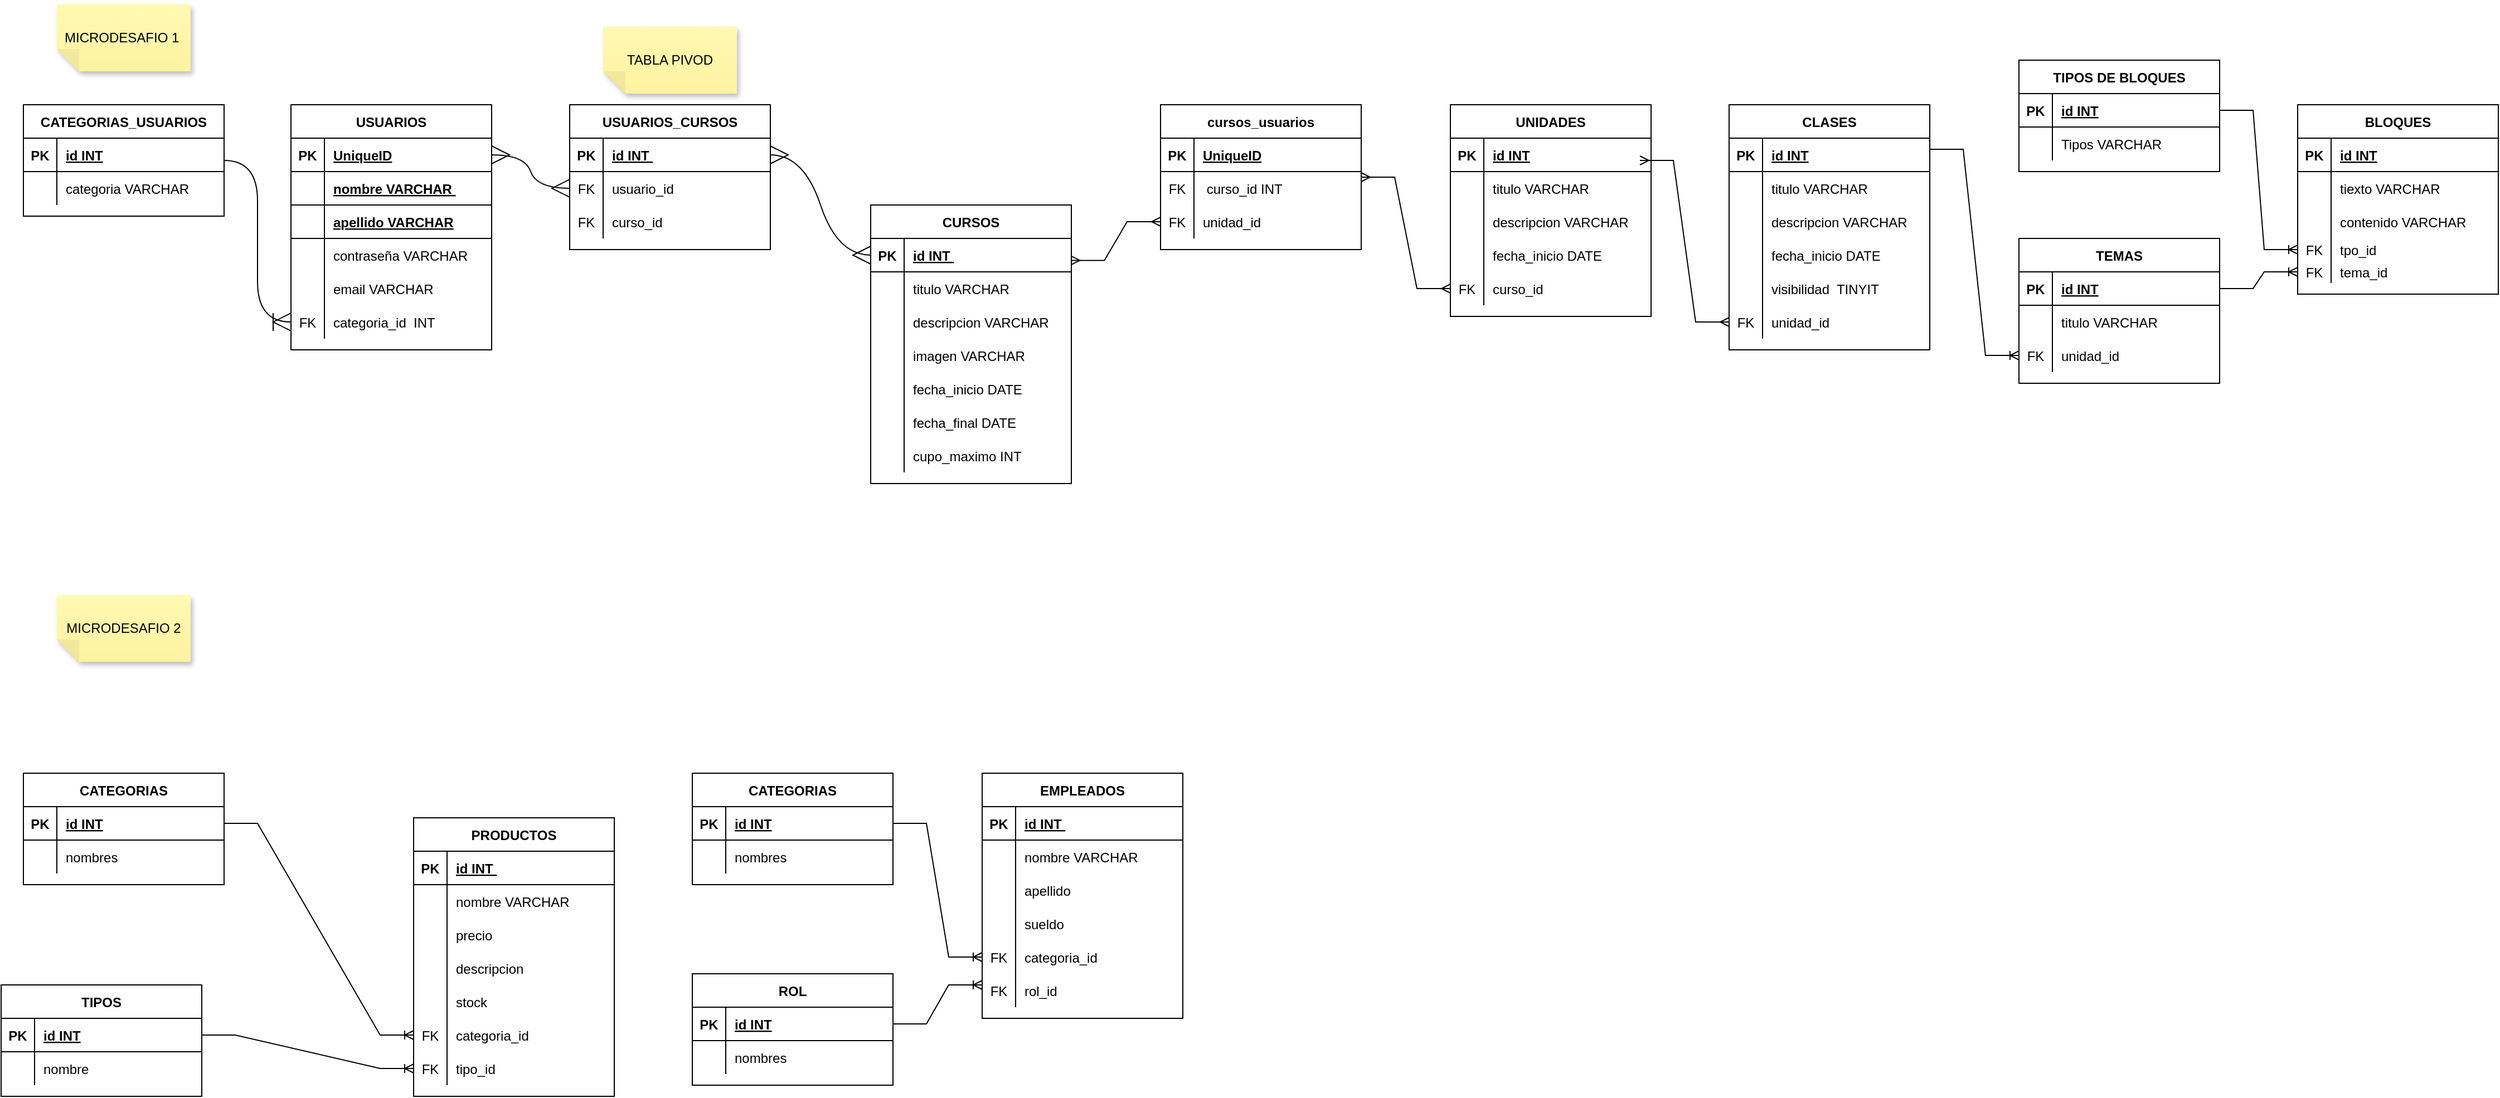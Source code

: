 <mxfile version="19.0.3" type="device"><diagram id="R2lEEEUBdFMjLlhIrx00" name="Page-1"><mxGraphModel dx="1866" dy="1837" grid="1" gridSize="10" guides="1" tooltips="1" connect="1" arrows="1" fold="1" page="1" pageScale="1" pageWidth="850" pageHeight="1100" math="0" shadow="0" extFonts="Permanent Marker^https://fonts.googleapis.com/css?family=Permanent+Marker"><root><mxCell id="0"/><mxCell id="1" parent="0"/><mxCell id="e0YNbtDkmVcUGGR_3Vdl-75" value="CATEGORIAS_USUARIOS" style="shape=table;startSize=30;container=1;collapsible=1;childLayout=tableLayout;fixedRows=1;rowLines=0;fontStyle=1;align=center;resizeLast=1;hachureGap=4;fillColor=none;rounded=0;" parent="1" vertex="1"><mxGeometry x="40" y="-1000" width="180" height="100" as="geometry"/></mxCell><mxCell id="e0YNbtDkmVcUGGR_3Vdl-76" value="" style="shape=tableRow;horizontal=0;startSize=0;swimlaneHead=0;swimlaneBody=0;fillColor=none;collapsible=0;dropTarget=0;points=[[0,0.5],[1,0.5]];portConstraint=eastwest;top=0;left=0;right=0;bottom=1;hachureGap=4;rounded=0;" parent="e0YNbtDkmVcUGGR_3Vdl-75" vertex="1"><mxGeometry y="30" width="180" height="30" as="geometry"/></mxCell><mxCell id="e0YNbtDkmVcUGGR_3Vdl-77" value="PK" style="shape=partialRectangle;connectable=0;fillColor=none;top=0;left=0;bottom=0;right=0;fontStyle=1;overflow=hidden;hachureGap=4;rounded=0;" parent="e0YNbtDkmVcUGGR_3Vdl-76" vertex="1"><mxGeometry width="30" height="30" as="geometry"><mxRectangle width="30" height="30" as="alternateBounds"/></mxGeometry></mxCell><mxCell id="e0YNbtDkmVcUGGR_3Vdl-78" value="id INT" style="shape=partialRectangle;connectable=0;fillColor=none;top=0;left=0;bottom=0;right=0;align=left;spacingLeft=6;fontStyle=5;overflow=hidden;hachureGap=4;rounded=0;" parent="e0YNbtDkmVcUGGR_3Vdl-76" vertex="1"><mxGeometry x="30" width="150" height="30" as="geometry"><mxRectangle width="150" height="30" as="alternateBounds"/></mxGeometry></mxCell><mxCell id="e0YNbtDkmVcUGGR_3Vdl-79" value="" style="shape=tableRow;horizontal=0;startSize=0;swimlaneHead=0;swimlaneBody=0;fillColor=none;collapsible=0;dropTarget=0;points=[[0,0.5],[1,0.5]];portConstraint=eastwest;top=0;left=0;right=0;bottom=0;hachureGap=4;rounded=0;" parent="e0YNbtDkmVcUGGR_3Vdl-75" vertex="1"><mxGeometry y="60" width="180" height="30" as="geometry"/></mxCell><mxCell id="e0YNbtDkmVcUGGR_3Vdl-80" value="" style="shape=partialRectangle;connectable=0;fillColor=none;top=0;left=0;bottom=0;right=0;editable=1;overflow=hidden;hachureGap=4;rounded=0;" parent="e0YNbtDkmVcUGGR_3Vdl-79" vertex="1"><mxGeometry width="30" height="30" as="geometry"><mxRectangle width="30" height="30" as="alternateBounds"/></mxGeometry></mxCell><mxCell id="e0YNbtDkmVcUGGR_3Vdl-81" value="categoria VARCHAR " style="shape=partialRectangle;connectable=0;fillColor=none;top=0;left=0;bottom=0;right=0;align=left;spacingLeft=6;overflow=hidden;hachureGap=4;rounded=0;" parent="e0YNbtDkmVcUGGR_3Vdl-79" vertex="1"><mxGeometry x="30" width="150" height="30" as="geometry"><mxRectangle width="150" height="30" as="alternateBounds"/></mxGeometry></mxCell><mxCell id="e0YNbtDkmVcUGGR_3Vdl-88" value="USUARIOS" style="shape=table;startSize=30;container=1;collapsible=1;childLayout=tableLayout;fixedRows=1;rowLines=0;fontStyle=1;align=center;resizeLast=1;hachureGap=4;fillColor=none;rounded=0;" parent="1" vertex="1"><mxGeometry x="280" y="-1000" width="180" height="220" as="geometry"/></mxCell><mxCell id="e0YNbtDkmVcUGGR_3Vdl-89" value="" style="shape=tableRow;horizontal=0;startSize=0;swimlaneHead=0;swimlaneBody=0;fillColor=none;collapsible=0;dropTarget=0;points=[[0,0.5],[1,0.5]];portConstraint=eastwest;top=0;left=0;right=0;bottom=1;hachureGap=4;rounded=0;" parent="e0YNbtDkmVcUGGR_3Vdl-88" vertex="1"><mxGeometry y="30" width="180" height="30" as="geometry"/></mxCell><mxCell id="e0YNbtDkmVcUGGR_3Vdl-90" value="PK" style="shape=partialRectangle;connectable=0;fillColor=none;top=0;left=0;bottom=0;right=0;fontStyle=1;overflow=hidden;hachureGap=4;rounded=0;" parent="e0YNbtDkmVcUGGR_3Vdl-89" vertex="1"><mxGeometry width="30" height="30" as="geometry"><mxRectangle width="30" height="30" as="alternateBounds"/></mxGeometry></mxCell><mxCell id="e0YNbtDkmVcUGGR_3Vdl-91" value="UniqueID" style="shape=partialRectangle;connectable=0;fillColor=none;top=0;left=0;bottom=0;right=0;align=left;spacingLeft=6;fontStyle=5;overflow=hidden;hachureGap=4;rounded=0;" parent="e0YNbtDkmVcUGGR_3Vdl-89" vertex="1"><mxGeometry x="30" width="150" height="30" as="geometry"><mxRectangle width="150" height="30" as="alternateBounds"/></mxGeometry></mxCell><mxCell id="e0YNbtDkmVcUGGR_3Vdl-118" style="shape=tableRow;horizontal=0;startSize=0;swimlaneHead=0;swimlaneBody=0;fillColor=none;collapsible=0;dropTarget=0;points=[[0,0.5],[1,0.5]];portConstraint=eastwest;top=0;left=0;right=0;bottom=1;hachureGap=4;rounded=0;" parent="e0YNbtDkmVcUGGR_3Vdl-88" vertex="1"><mxGeometry y="60" width="180" height="30" as="geometry"/></mxCell><mxCell id="e0YNbtDkmVcUGGR_3Vdl-119" style="shape=partialRectangle;connectable=0;fillColor=none;top=0;left=0;bottom=0;right=0;fontStyle=1;overflow=hidden;hachureGap=4;rounded=0;" parent="e0YNbtDkmVcUGGR_3Vdl-118" vertex="1"><mxGeometry width="30" height="30" as="geometry"><mxRectangle width="30" height="30" as="alternateBounds"/></mxGeometry></mxCell><mxCell id="e0YNbtDkmVcUGGR_3Vdl-120" value="nombre VARCHAR " style="shape=partialRectangle;connectable=0;fillColor=none;top=0;left=0;bottom=0;right=0;align=left;spacingLeft=6;fontStyle=5;overflow=hidden;hachureGap=4;rounded=0;" parent="e0YNbtDkmVcUGGR_3Vdl-118" vertex="1"><mxGeometry x="30" width="150" height="30" as="geometry"><mxRectangle width="150" height="30" as="alternateBounds"/></mxGeometry></mxCell><mxCell id="e0YNbtDkmVcUGGR_3Vdl-115" style="shape=tableRow;horizontal=0;startSize=0;swimlaneHead=0;swimlaneBody=0;fillColor=none;collapsible=0;dropTarget=0;points=[[0,0.5],[1,0.5]];portConstraint=eastwest;top=0;left=0;right=0;bottom=1;hachureGap=4;rounded=0;" parent="e0YNbtDkmVcUGGR_3Vdl-88" vertex="1"><mxGeometry y="90" width="180" height="30" as="geometry"/></mxCell><mxCell id="e0YNbtDkmVcUGGR_3Vdl-116" style="shape=partialRectangle;connectable=0;fillColor=none;top=0;left=0;bottom=0;right=0;fontStyle=1;overflow=hidden;hachureGap=4;rounded=0;" parent="e0YNbtDkmVcUGGR_3Vdl-115" vertex="1"><mxGeometry width="30" height="30" as="geometry"><mxRectangle width="30" height="30" as="alternateBounds"/></mxGeometry></mxCell><mxCell id="e0YNbtDkmVcUGGR_3Vdl-117" value="apellido VARCHAR" style="shape=partialRectangle;connectable=0;fillColor=none;top=0;left=0;bottom=0;right=0;align=left;spacingLeft=6;fontStyle=5;overflow=hidden;hachureGap=4;rounded=0;" parent="e0YNbtDkmVcUGGR_3Vdl-115" vertex="1"><mxGeometry x="30" width="150" height="30" as="geometry"><mxRectangle width="150" height="30" as="alternateBounds"/></mxGeometry></mxCell><mxCell id="e0YNbtDkmVcUGGR_3Vdl-92" value="" style="shape=tableRow;horizontal=0;startSize=0;swimlaneHead=0;swimlaneBody=0;fillColor=none;collapsible=0;dropTarget=0;points=[[0,0.5],[1,0.5]];portConstraint=eastwest;top=0;left=0;right=0;bottom=0;hachureGap=4;rounded=0;" parent="e0YNbtDkmVcUGGR_3Vdl-88" vertex="1"><mxGeometry y="120" width="180" height="30" as="geometry"/></mxCell><mxCell id="e0YNbtDkmVcUGGR_3Vdl-93" value="" style="shape=partialRectangle;connectable=0;fillColor=none;top=0;left=0;bottom=0;right=0;editable=1;overflow=hidden;hachureGap=4;rounded=0;" parent="e0YNbtDkmVcUGGR_3Vdl-92" vertex="1"><mxGeometry width="30" height="30" as="geometry"><mxRectangle width="30" height="30" as="alternateBounds"/></mxGeometry></mxCell><mxCell id="e0YNbtDkmVcUGGR_3Vdl-94" value="contraseña VARCHAR " style="shape=partialRectangle;connectable=0;fillColor=none;top=0;left=0;bottom=0;right=0;align=left;spacingLeft=6;overflow=hidden;hachureGap=4;rounded=0;" parent="e0YNbtDkmVcUGGR_3Vdl-92" vertex="1"><mxGeometry x="30" width="150" height="30" as="geometry"><mxRectangle width="150" height="30" as="alternateBounds"/></mxGeometry></mxCell><mxCell id="e0YNbtDkmVcUGGR_3Vdl-95" value="" style="shape=tableRow;horizontal=0;startSize=0;swimlaneHead=0;swimlaneBody=0;fillColor=none;collapsible=0;dropTarget=0;points=[[0,0.5],[1,0.5]];portConstraint=eastwest;top=0;left=0;right=0;bottom=0;hachureGap=4;rounded=0;" parent="e0YNbtDkmVcUGGR_3Vdl-88" vertex="1"><mxGeometry y="150" width="180" height="30" as="geometry"/></mxCell><mxCell id="e0YNbtDkmVcUGGR_3Vdl-96" value="" style="shape=partialRectangle;connectable=0;fillColor=none;top=0;left=0;bottom=0;right=0;editable=1;overflow=hidden;hachureGap=4;rounded=0;" parent="e0YNbtDkmVcUGGR_3Vdl-95" vertex="1"><mxGeometry width="30" height="30" as="geometry"><mxRectangle width="30" height="30" as="alternateBounds"/></mxGeometry></mxCell><mxCell id="e0YNbtDkmVcUGGR_3Vdl-97" value="email VARCHAR     " style="shape=partialRectangle;connectable=0;fillColor=none;top=0;left=0;bottom=0;right=0;align=left;spacingLeft=6;overflow=hidden;hachureGap=4;rounded=0;" parent="e0YNbtDkmVcUGGR_3Vdl-95" vertex="1"><mxGeometry x="30" width="150" height="30" as="geometry"><mxRectangle width="150" height="30" as="alternateBounds"/></mxGeometry></mxCell><mxCell id="e0YNbtDkmVcUGGR_3Vdl-98" value="" style="shape=tableRow;horizontal=0;startSize=0;swimlaneHead=0;swimlaneBody=0;fillColor=none;collapsible=0;dropTarget=0;points=[[0,0.5],[1,0.5]];portConstraint=eastwest;top=0;left=0;right=0;bottom=0;hachureGap=4;rounded=0;" parent="e0YNbtDkmVcUGGR_3Vdl-88" vertex="1"><mxGeometry y="180" width="180" height="30" as="geometry"/></mxCell><mxCell id="e0YNbtDkmVcUGGR_3Vdl-99" value="FK" style="shape=partialRectangle;connectable=0;fillColor=none;top=0;left=0;bottom=0;right=0;editable=1;overflow=hidden;hachureGap=4;rounded=0;" parent="e0YNbtDkmVcUGGR_3Vdl-98" vertex="1"><mxGeometry width="30" height="30" as="geometry"><mxRectangle width="30" height="30" as="alternateBounds"/></mxGeometry></mxCell><mxCell id="e0YNbtDkmVcUGGR_3Vdl-100" value="categoria_id  INT" style="shape=partialRectangle;connectable=0;fillColor=none;top=0;left=0;bottom=0;right=0;align=left;spacingLeft=6;overflow=hidden;hachureGap=4;rounded=0;" parent="e0YNbtDkmVcUGGR_3Vdl-98" vertex="1"><mxGeometry x="30" width="150" height="30" as="geometry"><mxRectangle width="150" height="30" as="alternateBounds"/></mxGeometry></mxCell><mxCell id="e0YNbtDkmVcUGGR_3Vdl-123" value="USUARIOS_CURSOS" style="shape=table;startSize=30;container=1;collapsible=1;childLayout=tableLayout;fixedRows=1;rowLines=0;fontStyle=1;align=center;resizeLast=1;hachureGap=4;fillColor=none;" parent="1" vertex="1"><mxGeometry x="530" y="-1000" width="180" height="130" as="geometry"/></mxCell><mxCell id="e0YNbtDkmVcUGGR_3Vdl-124" value="" style="shape=tableRow;horizontal=0;startSize=0;swimlaneHead=0;swimlaneBody=0;fillColor=none;collapsible=0;dropTarget=0;points=[[0,0.5],[1,0.5]];portConstraint=eastwest;top=0;left=0;right=0;bottom=1;hachureGap=4;" parent="e0YNbtDkmVcUGGR_3Vdl-123" vertex="1"><mxGeometry y="30" width="180" height="30" as="geometry"/></mxCell><mxCell id="e0YNbtDkmVcUGGR_3Vdl-125" value="PK" style="shape=partialRectangle;connectable=0;fillColor=none;top=0;left=0;bottom=0;right=0;fontStyle=1;overflow=hidden;hachureGap=4;" parent="e0YNbtDkmVcUGGR_3Vdl-124" vertex="1"><mxGeometry width="30" height="30" as="geometry"><mxRectangle width="30" height="30" as="alternateBounds"/></mxGeometry></mxCell><mxCell id="e0YNbtDkmVcUGGR_3Vdl-126" value="id INT " style="shape=partialRectangle;connectable=0;fillColor=none;top=0;left=0;bottom=0;right=0;align=left;spacingLeft=6;fontStyle=5;overflow=hidden;hachureGap=4;" parent="e0YNbtDkmVcUGGR_3Vdl-124" vertex="1"><mxGeometry x="30" width="150" height="30" as="geometry"><mxRectangle width="150" height="30" as="alternateBounds"/></mxGeometry></mxCell><mxCell id="e0YNbtDkmVcUGGR_3Vdl-127" value="" style="shape=tableRow;horizontal=0;startSize=0;swimlaneHead=0;swimlaneBody=0;fillColor=none;collapsible=0;dropTarget=0;points=[[0,0.5],[1,0.5]];portConstraint=eastwest;top=0;left=0;right=0;bottom=0;hachureGap=4;" parent="e0YNbtDkmVcUGGR_3Vdl-123" vertex="1"><mxGeometry y="60" width="180" height="30" as="geometry"/></mxCell><mxCell id="e0YNbtDkmVcUGGR_3Vdl-128" value="FK" style="shape=partialRectangle;connectable=0;fillColor=none;top=0;left=0;bottom=0;right=0;editable=1;overflow=hidden;hachureGap=4;" parent="e0YNbtDkmVcUGGR_3Vdl-127" vertex="1"><mxGeometry width="30" height="30" as="geometry"><mxRectangle width="30" height="30" as="alternateBounds"/></mxGeometry></mxCell><mxCell id="e0YNbtDkmVcUGGR_3Vdl-129" value="usuario_id" style="shape=partialRectangle;connectable=0;fillColor=none;top=0;left=0;bottom=0;right=0;align=left;spacingLeft=6;overflow=hidden;hachureGap=4;" parent="e0YNbtDkmVcUGGR_3Vdl-127" vertex="1"><mxGeometry x="30" width="150" height="30" as="geometry"><mxRectangle width="150" height="30" as="alternateBounds"/></mxGeometry></mxCell><mxCell id="e0YNbtDkmVcUGGR_3Vdl-130" value="" style="shape=tableRow;horizontal=0;startSize=0;swimlaneHead=0;swimlaneBody=0;fillColor=none;collapsible=0;dropTarget=0;points=[[0,0.5],[1,0.5]];portConstraint=eastwest;top=0;left=0;right=0;bottom=0;hachureGap=4;" parent="e0YNbtDkmVcUGGR_3Vdl-123" vertex="1"><mxGeometry y="90" width="180" height="30" as="geometry"/></mxCell><mxCell id="e0YNbtDkmVcUGGR_3Vdl-131" value="FK" style="shape=partialRectangle;connectable=0;fillColor=none;top=0;left=0;bottom=0;right=0;editable=1;overflow=hidden;hachureGap=4;" parent="e0YNbtDkmVcUGGR_3Vdl-130" vertex="1"><mxGeometry width="30" height="30" as="geometry"><mxRectangle width="30" height="30" as="alternateBounds"/></mxGeometry></mxCell><mxCell id="e0YNbtDkmVcUGGR_3Vdl-132" value="curso_id" style="shape=partialRectangle;connectable=0;fillColor=none;top=0;left=0;bottom=0;right=0;align=left;spacingLeft=6;overflow=hidden;hachureGap=4;" parent="e0YNbtDkmVcUGGR_3Vdl-130" vertex="1"><mxGeometry x="30" width="150" height="30" as="geometry"><mxRectangle width="150" height="30" as="alternateBounds"/></mxGeometry></mxCell><mxCell id="e0YNbtDkmVcUGGR_3Vdl-137" value="CURSOS" style="shape=table;startSize=30;container=1;collapsible=1;childLayout=tableLayout;fixedRows=1;rowLines=0;fontStyle=1;align=center;resizeLast=1;hachureGap=4;fillColor=none;" parent="1" vertex="1"><mxGeometry x="800" y="-910" width="180" height="250" as="geometry"/></mxCell><mxCell id="e0YNbtDkmVcUGGR_3Vdl-138" value="" style="shape=tableRow;horizontal=0;startSize=0;swimlaneHead=0;swimlaneBody=0;fillColor=none;collapsible=0;dropTarget=0;points=[[0,0.5],[1,0.5]];portConstraint=eastwest;top=0;left=0;right=0;bottom=1;hachureGap=4;" parent="e0YNbtDkmVcUGGR_3Vdl-137" vertex="1"><mxGeometry y="30" width="180" height="30" as="geometry"/></mxCell><mxCell id="e0YNbtDkmVcUGGR_3Vdl-139" value="PK" style="shape=partialRectangle;connectable=0;fillColor=none;top=0;left=0;bottom=0;right=0;fontStyle=1;overflow=hidden;hachureGap=4;" parent="e0YNbtDkmVcUGGR_3Vdl-138" vertex="1"><mxGeometry width="30" height="30" as="geometry"><mxRectangle width="30" height="30" as="alternateBounds"/></mxGeometry></mxCell><mxCell id="e0YNbtDkmVcUGGR_3Vdl-140" value="id INT " style="shape=partialRectangle;connectable=0;fillColor=none;top=0;left=0;bottom=0;right=0;align=left;spacingLeft=6;fontStyle=5;overflow=hidden;hachureGap=4;" parent="e0YNbtDkmVcUGGR_3Vdl-138" vertex="1"><mxGeometry x="30" width="150" height="30" as="geometry"><mxRectangle width="150" height="30" as="alternateBounds"/></mxGeometry></mxCell><mxCell id="e0YNbtDkmVcUGGR_3Vdl-141" value="" style="shape=tableRow;horizontal=0;startSize=0;swimlaneHead=0;swimlaneBody=0;fillColor=none;collapsible=0;dropTarget=0;points=[[0,0.5],[1,0.5]];portConstraint=eastwest;top=0;left=0;right=0;bottom=0;hachureGap=4;" parent="e0YNbtDkmVcUGGR_3Vdl-137" vertex="1"><mxGeometry y="60" width="180" height="30" as="geometry"/></mxCell><mxCell id="e0YNbtDkmVcUGGR_3Vdl-142" value="" style="shape=partialRectangle;connectable=0;fillColor=none;top=0;left=0;bottom=0;right=0;editable=1;overflow=hidden;hachureGap=4;" parent="e0YNbtDkmVcUGGR_3Vdl-141" vertex="1"><mxGeometry width="30" height="30" as="geometry"><mxRectangle width="30" height="30" as="alternateBounds"/></mxGeometry></mxCell><mxCell id="e0YNbtDkmVcUGGR_3Vdl-143" value="titulo VARCHAR " style="shape=partialRectangle;connectable=0;fillColor=none;top=0;left=0;bottom=0;right=0;align=left;spacingLeft=6;overflow=hidden;hachureGap=4;" parent="e0YNbtDkmVcUGGR_3Vdl-141" vertex="1"><mxGeometry x="30" width="150" height="30" as="geometry"><mxRectangle width="150" height="30" as="alternateBounds"/></mxGeometry></mxCell><mxCell id="e0YNbtDkmVcUGGR_3Vdl-144" value="" style="shape=tableRow;horizontal=0;startSize=0;swimlaneHead=0;swimlaneBody=0;fillColor=none;collapsible=0;dropTarget=0;points=[[0,0.5],[1,0.5]];portConstraint=eastwest;top=0;left=0;right=0;bottom=0;hachureGap=4;" parent="e0YNbtDkmVcUGGR_3Vdl-137" vertex="1"><mxGeometry y="90" width="180" height="30" as="geometry"/></mxCell><mxCell id="e0YNbtDkmVcUGGR_3Vdl-145" value="" style="shape=partialRectangle;connectable=0;fillColor=none;top=0;left=0;bottom=0;right=0;editable=1;overflow=hidden;hachureGap=4;" parent="e0YNbtDkmVcUGGR_3Vdl-144" vertex="1"><mxGeometry width="30" height="30" as="geometry"><mxRectangle width="30" height="30" as="alternateBounds"/></mxGeometry></mxCell><mxCell id="e0YNbtDkmVcUGGR_3Vdl-146" value="descripcion VARCHAR" style="shape=partialRectangle;connectable=0;fillColor=none;top=0;left=0;bottom=0;right=0;align=left;spacingLeft=6;overflow=hidden;hachureGap=4;" parent="e0YNbtDkmVcUGGR_3Vdl-144" vertex="1"><mxGeometry x="30" width="150" height="30" as="geometry"><mxRectangle width="150" height="30" as="alternateBounds"/></mxGeometry></mxCell><mxCell id="e0YNbtDkmVcUGGR_3Vdl-147" value="" style="shape=tableRow;horizontal=0;startSize=0;swimlaneHead=0;swimlaneBody=0;fillColor=none;collapsible=0;dropTarget=0;points=[[0,0.5],[1,0.5]];portConstraint=eastwest;top=0;left=0;right=0;bottom=0;hachureGap=4;" parent="e0YNbtDkmVcUGGR_3Vdl-137" vertex="1"><mxGeometry y="120" width="180" height="30" as="geometry"/></mxCell><mxCell id="e0YNbtDkmVcUGGR_3Vdl-148" value="" style="shape=partialRectangle;connectable=0;fillColor=none;top=0;left=0;bottom=0;right=0;editable=1;overflow=hidden;hachureGap=4;" parent="e0YNbtDkmVcUGGR_3Vdl-147" vertex="1"><mxGeometry width="30" height="30" as="geometry"><mxRectangle width="30" height="30" as="alternateBounds"/></mxGeometry></mxCell><mxCell id="e0YNbtDkmVcUGGR_3Vdl-149" value="imagen VARCHAR" style="shape=partialRectangle;connectable=0;fillColor=none;top=0;left=0;bottom=0;right=0;align=left;spacingLeft=6;overflow=hidden;hachureGap=4;" parent="e0YNbtDkmVcUGGR_3Vdl-147" vertex="1"><mxGeometry x="30" width="150" height="30" as="geometry"><mxRectangle width="150" height="30" as="alternateBounds"/></mxGeometry></mxCell><mxCell id="e0YNbtDkmVcUGGR_3Vdl-150" value="" style="shape=tableRow;horizontal=0;startSize=0;swimlaneHead=0;swimlaneBody=0;fillColor=none;collapsible=0;dropTarget=0;points=[[0,0.5],[1,0.5]];portConstraint=eastwest;top=0;left=0;right=0;bottom=0;hachureGap=4;" parent="e0YNbtDkmVcUGGR_3Vdl-137" vertex="1"><mxGeometry y="150" width="180" height="30" as="geometry"/></mxCell><mxCell id="e0YNbtDkmVcUGGR_3Vdl-151" value="" style="shape=partialRectangle;connectable=0;fillColor=none;top=0;left=0;bottom=0;right=0;editable=1;overflow=hidden;hachureGap=4;" parent="e0YNbtDkmVcUGGR_3Vdl-150" vertex="1"><mxGeometry width="30" height="30" as="geometry"><mxRectangle width="30" height="30" as="alternateBounds"/></mxGeometry></mxCell><mxCell id="e0YNbtDkmVcUGGR_3Vdl-152" value="fecha_inicio DATE" style="shape=partialRectangle;connectable=0;fillColor=none;top=0;left=0;bottom=0;right=0;align=left;spacingLeft=6;overflow=hidden;hachureGap=4;" parent="e0YNbtDkmVcUGGR_3Vdl-150" vertex="1"><mxGeometry x="30" width="150" height="30" as="geometry"><mxRectangle width="150" height="30" as="alternateBounds"/></mxGeometry></mxCell><mxCell id="e0YNbtDkmVcUGGR_3Vdl-153" value="" style="shape=tableRow;horizontal=0;startSize=0;swimlaneHead=0;swimlaneBody=0;fillColor=none;collapsible=0;dropTarget=0;points=[[0,0.5],[1,0.5]];portConstraint=eastwest;top=0;left=0;right=0;bottom=0;hachureGap=4;" parent="e0YNbtDkmVcUGGR_3Vdl-137" vertex="1"><mxGeometry y="180" width="180" height="30" as="geometry"/></mxCell><mxCell id="e0YNbtDkmVcUGGR_3Vdl-154" value="" style="shape=partialRectangle;connectable=0;fillColor=none;top=0;left=0;bottom=0;right=0;editable=1;overflow=hidden;hachureGap=4;" parent="e0YNbtDkmVcUGGR_3Vdl-153" vertex="1"><mxGeometry width="30" height="30" as="geometry"><mxRectangle width="30" height="30" as="alternateBounds"/></mxGeometry></mxCell><mxCell id="e0YNbtDkmVcUGGR_3Vdl-155" value="fecha_final DATE" style="shape=partialRectangle;connectable=0;fillColor=none;top=0;left=0;bottom=0;right=0;align=left;spacingLeft=6;overflow=hidden;hachureGap=4;" parent="e0YNbtDkmVcUGGR_3Vdl-153" vertex="1"><mxGeometry x="30" width="150" height="30" as="geometry"><mxRectangle width="150" height="30" as="alternateBounds"/></mxGeometry></mxCell><mxCell id="e0YNbtDkmVcUGGR_3Vdl-194" value="" style="shape=tableRow;horizontal=0;startSize=0;swimlaneHead=0;swimlaneBody=0;fillColor=none;collapsible=0;dropTarget=0;points=[[0,0.5],[1,0.5]];portConstraint=eastwest;top=0;left=0;right=0;bottom=0;hachureGap=4;" parent="e0YNbtDkmVcUGGR_3Vdl-137" vertex="1"><mxGeometry y="210" width="180" height="30" as="geometry"/></mxCell><mxCell id="e0YNbtDkmVcUGGR_3Vdl-195" value="" style="shape=partialRectangle;connectable=0;fillColor=none;top=0;left=0;bottom=0;right=0;editable=1;overflow=hidden;hachureGap=4;" parent="e0YNbtDkmVcUGGR_3Vdl-194" vertex="1"><mxGeometry width="30" height="30" as="geometry"><mxRectangle width="30" height="30" as="alternateBounds"/></mxGeometry></mxCell><mxCell id="e0YNbtDkmVcUGGR_3Vdl-196" value="cupo_maximo INT" style="shape=partialRectangle;connectable=0;fillColor=none;top=0;left=0;bottom=0;right=0;align=left;spacingLeft=6;overflow=hidden;hachureGap=4;" parent="e0YNbtDkmVcUGGR_3Vdl-194" vertex="1"><mxGeometry x="30" width="150" height="30" as="geometry"><mxRectangle width="150" height="30" as="alternateBounds"/></mxGeometry></mxCell><mxCell id="e0YNbtDkmVcUGGR_3Vdl-197" value="" style="edgeStyle=entityRelationEdgeStyle;fontSize=12;html=1;endArrow=ERmany;startArrow=ERmany;startSize=14;endSize=14;sourcePerimeterSpacing=8;targetPerimeterSpacing=8;curved=1;entryX=0;entryY=0.5;entryDx=0;entryDy=0;exitX=1;exitY=0.5;exitDx=0;exitDy=0;" parent="1" source="e0YNbtDkmVcUGGR_3Vdl-89" target="e0YNbtDkmVcUGGR_3Vdl-127" edge="1"><mxGeometry width="100" height="100" relative="1" as="geometry"><mxPoint x="500" y="-710" as="sourcePoint"/><mxPoint x="600" y="-810" as="targetPoint"/></mxGeometry></mxCell><mxCell id="e0YNbtDkmVcUGGR_3Vdl-199" value="" style="edgeStyle=entityRelationEdgeStyle;fontSize=12;html=1;endArrow=ERmany;startArrow=ERmany;startSize=14;endSize=14;sourcePerimeterSpacing=8;targetPerimeterSpacing=8;curved=1;entryX=0;entryY=0.5;entryDx=0;entryDy=0;exitX=1;exitY=0.5;exitDx=0;exitDy=0;" parent="1" source="e0YNbtDkmVcUGGR_3Vdl-124" target="e0YNbtDkmVcUGGR_3Vdl-138" edge="1"><mxGeometry width="100" height="100" relative="1" as="geometry"><mxPoint x="740" y="-800" as="sourcePoint"/><mxPoint x="840" y="-900" as="targetPoint"/></mxGeometry></mxCell><mxCell id="e0YNbtDkmVcUGGR_3Vdl-209" value="" style="edgeStyle=entityRelationEdgeStyle;fontSize=12;html=1;endArrow=ERoneToMany;startSize=14;endSize=14;sourcePerimeterSpacing=8;targetPerimeterSpacing=8;curved=1;entryX=0;entryY=0.5;entryDx=0;entryDy=0;" parent="1" target="e0YNbtDkmVcUGGR_3Vdl-98" edge="1"><mxGeometry width="100" height="100" relative="1" as="geometry"><mxPoint x="220" y="-950" as="sourcePoint"/><mxPoint x="320" y="-1050" as="targetPoint"/></mxGeometry></mxCell><mxCell id="e0YNbtDkmVcUGGR_3Vdl-210" value="UNIDADES" style="shape=table;startSize=30;container=1;collapsible=1;childLayout=tableLayout;fixedRows=1;rowLines=0;fontStyle=1;align=center;resizeLast=1;hachureGap=4;fillColor=none;" parent="1" vertex="1"><mxGeometry x="1320" y="-1000" width="180" height="190" as="geometry"/></mxCell><mxCell id="e0YNbtDkmVcUGGR_3Vdl-211" value="" style="shape=tableRow;horizontal=0;startSize=0;swimlaneHead=0;swimlaneBody=0;fillColor=none;collapsible=0;dropTarget=0;points=[[0,0.5],[1,0.5]];portConstraint=eastwest;top=0;left=0;right=0;bottom=1;hachureGap=4;" parent="e0YNbtDkmVcUGGR_3Vdl-210" vertex="1"><mxGeometry y="30" width="180" height="30" as="geometry"/></mxCell><mxCell id="e0YNbtDkmVcUGGR_3Vdl-212" value="PK" style="shape=partialRectangle;connectable=0;fillColor=none;top=0;left=0;bottom=0;right=0;fontStyle=1;overflow=hidden;hachureGap=4;" parent="e0YNbtDkmVcUGGR_3Vdl-211" vertex="1"><mxGeometry width="30" height="30" as="geometry"><mxRectangle width="30" height="30" as="alternateBounds"/></mxGeometry></mxCell><mxCell id="e0YNbtDkmVcUGGR_3Vdl-213" value="id INT" style="shape=partialRectangle;connectable=0;fillColor=none;top=0;left=0;bottom=0;right=0;align=left;spacingLeft=6;fontStyle=5;overflow=hidden;hachureGap=4;" parent="e0YNbtDkmVcUGGR_3Vdl-211" vertex="1"><mxGeometry x="30" width="150" height="30" as="geometry"><mxRectangle width="150" height="30" as="alternateBounds"/></mxGeometry></mxCell><mxCell id="e0YNbtDkmVcUGGR_3Vdl-214" value="" style="shape=tableRow;horizontal=0;startSize=0;swimlaneHead=0;swimlaneBody=0;fillColor=none;collapsible=0;dropTarget=0;points=[[0,0.5],[1,0.5]];portConstraint=eastwest;top=0;left=0;right=0;bottom=0;hachureGap=4;" parent="e0YNbtDkmVcUGGR_3Vdl-210" vertex="1"><mxGeometry y="60" width="180" height="30" as="geometry"/></mxCell><mxCell id="e0YNbtDkmVcUGGR_3Vdl-215" value="" style="shape=partialRectangle;connectable=0;fillColor=none;top=0;left=0;bottom=0;right=0;editable=1;overflow=hidden;hachureGap=4;" parent="e0YNbtDkmVcUGGR_3Vdl-214" vertex="1"><mxGeometry width="30" height="30" as="geometry"><mxRectangle width="30" height="30" as="alternateBounds"/></mxGeometry></mxCell><mxCell id="e0YNbtDkmVcUGGR_3Vdl-216" value="titulo VARCHAR" style="shape=partialRectangle;connectable=0;fillColor=none;top=0;left=0;bottom=0;right=0;align=left;spacingLeft=6;overflow=hidden;hachureGap=4;" parent="e0YNbtDkmVcUGGR_3Vdl-214" vertex="1"><mxGeometry x="30" width="150" height="30" as="geometry"><mxRectangle width="150" height="30" as="alternateBounds"/></mxGeometry></mxCell><mxCell id="e0YNbtDkmVcUGGR_3Vdl-217" value="" style="shape=tableRow;horizontal=0;startSize=0;swimlaneHead=0;swimlaneBody=0;fillColor=none;collapsible=0;dropTarget=0;points=[[0,0.5],[1,0.5]];portConstraint=eastwest;top=0;left=0;right=0;bottom=0;hachureGap=4;" parent="e0YNbtDkmVcUGGR_3Vdl-210" vertex="1"><mxGeometry y="90" width="180" height="30" as="geometry"/></mxCell><mxCell id="e0YNbtDkmVcUGGR_3Vdl-218" value="    " style="shape=partialRectangle;connectable=0;fillColor=none;top=0;left=0;bottom=0;right=0;editable=1;overflow=hidden;hachureGap=4;" parent="e0YNbtDkmVcUGGR_3Vdl-217" vertex="1"><mxGeometry width="30" height="30" as="geometry"><mxRectangle width="30" height="30" as="alternateBounds"/></mxGeometry></mxCell><mxCell id="e0YNbtDkmVcUGGR_3Vdl-219" value="descripcion VARCHAR " style="shape=partialRectangle;connectable=0;fillColor=none;top=0;left=0;bottom=0;right=0;align=left;spacingLeft=6;overflow=hidden;hachureGap=4;" parent="e0YNbtDkmVcUGGR_3Vdl-217" vertex="1"><mxGeometry x="30" width="150" height="30" as="geometry"><mxRectangle width="150" height="30" as="alternateBounds"/></mxGeometry></mxCell><mxCell id="e0YNbtDkmVcUGGR_3Vdl-220" value="" style="shape=tableRow;horizontal=0;startSize=0;swimlaneHead=0;swimlaneBody=0;fillColor=none;collapsible=0;dropTarget=0;points=[[0,0.5],[1,0.5]];portConstraint=eastwest;top=0;left=0;right=0;bottom=0;hachureGap=4;" parent="e0YNbtDkmVcUGGR_3Vdl-210" vertex="1"><mxGeometry y="120" width="180" height="30" as="geometry"/></mxCell><mxCell id="e0YNbtDkmVcUGGR_3Vdl-221" value="" style="shape=partialRectangle;connectable=0;fillColor=none;top=0;left=0;bottom=0;right=0;editable=1;overflow=hidden;hachureGap=4;" parent="e0YNbtDkmVcUGGR_3Vdl-220" vertex="1"><mxGeometry width="30" height="30" as="geometry"><mxRectangle width="30" height="30" as="alternateBounds"/></mxGeometry></mxCell><mxCell id="e0YNbtDkmVcUGGR_3Vdl-222" value="fecha_inicio DATE" style="shape=partialRectangle;connectable=0;fillColor=none;top=0;left=0;bottom=0;right=0;align=left;spacingLeft=6;overflow=hidden;hachureGap=4;" parent="e0YNbtDkmVcUGGR_3Vdl-220" vertex="1"><mxGeometry x="30" width="150" height="30" as="geometry"><mxRectangle width="150" height="30" as="alternateBounds"/></mxGeometry></mxCell><mxCell id="e0YNbtDkmVcUGGR_3Vdl-237" value="" style="shape=tableRow;horizontal=0;startSize=0;swimlaneHead=0;swimlaneBody=0;fillColor=none;collapsible=0;dropTarget=0;points=[[0,0.5],[1,0.5]];portConstraint=eastwest;top=0;left=0;right=0;bottom=0;hachureGap=4;" parent="e0YNbtDkmVcUGGR_3Vdl-210" vertex="1"><mxGeometry y="150" width="180" height="30" as="geometry"/></mxCell><mxCell id="e0YNbtDkmVcUGGR_3Vdl-238" value="FK" style="shape=partialRectangle;connectable=0;fillColor=none;top=0;left=0;bottom=0;right=0;editable=1;overflow=hidden;hachureGap=4;" parent="e0YNbtDkmVcUGGR_3Vdl-237" vertex="1"><mxGeometry width="30" height="30" as="geometry"><mxRectangle width="30" height="30" as="alternateBounds"/></mxGeometry></mxCell><mxCell id="e0YNbtDkmVcUGGR_3Vdl-239" value="curso_id " style="shape=partialRectangle;connectable=0;fillColor=none;top=0;left=0;bottom=0;right=0;align=left;spacingLeft=6;overflow=hidden;hachureGap=4;" parent="e0YNbtDkmVcUGGR_3Vdl-237" vertex="1"><mxGeometry x="30" width="150" height="30" as="geometry"><mxRectangle width="150" height="30" as="alternateBounds"/></mxGeometry></mxCell><mxCell id="e0YNbtDkmVcUGGR_3Vdl-223" value="TABLA PIVOD" style="shape=note;whiteSpace=wrap;html=1;backgroundOutline=1;fontColor=#000000;darkOpacity=0.05;fillColor=#FFF9B2;strokeColor=none;fillStyle=solid;direction=west;gradientDirection=north;gradientColor=#FFF2A1;shadow=1;size=20;pointerEvents=1;hachureGap=4;" parent="1" vertex="1"><mxGeometry x="560" y="-1070" width="120" height="60" as="geometry"/></mxCell><mxCell id="wJXZTrVZMt92zbyKL5N--2" value="cursos_usuarios" style="shape=table;startSize=30;container=1;collapsible=1;childLayout=tableLayout;fixedRows=1;rowLines=0;fontStyle=1;align=center;resizeLast=1;" parent="1" vertex="1"><mxGeometry x="1060" y="-1000" width="180" height="130" as="geometry"/></mxCell><mxCell id="wJXZTrVZMt92zbyKL5N--3" value="" style="shape=tableRow;horizontal=0;startSize=0;swimlaneHead=0;swimlaneBody=0;fillColor=none;collapsible=0;dropTarget=0;points=[[0,0.5],[1,0.5]];portConstraint=eastwest;top=0;left=0;right=0;bottom=1;" parent="wJXZTrVZMt92zbyKL5N--2" vertex="1"><mxGeometry y="30" width="180" height="30" as="geometry"/></mxCell><mxCell id="wJXZTrVZMt92zbyKL5N--4" value="PK" style="shape=partialRectangle;connectable=0;fillColor=none;top=0;left=0;bottom=0;right=0;fontStyle=1;overflow=hidden;" parent="wJXZTrVZMt92zbyKL5N--3" vertex="1"><mxGeometry width="30" height="30" as="geometry"><mxRectangle width="30" height="30" as="alternateBounds"/></mxGeometry></mxCell><mxCell id="wJXZTrVZMt92zbyKL5N--5" value="UniqueID" style="shape=partialRectangle;connectable=0;fillColor=none;top=0;left=0;bottom=0;right=0;align=left;spacingLeft=6;fontStyle=5;overflow=hidden;" parent="wJXZTrVZMt92zbyKL5N--3" vertex="1"><mxGeometry x="30" width="150" height="30" as="geometry"><mxRectangle width="150" height="30" as="alternateBounds"/></mxGeometry></mxCell><mxCell id="wJXZTrVZMt92zbyKL5N--6" value="" style="shape=tableRow;horizontal=0;startSize=0;swimlaneHead=0;swimlaneBody=0;fillColor=none;collapsible=0;dropTarget=0;points=[[0,0.5],[1,0.5]];portConstraint=eastwest;top=0;left=0;right=0;bottom=0;" parent="wJXZTrVZMt92zbyKL5N--2" vertex="1"><mxGeometry y="60" width="180" height="30" as="geometry"/></mxCell><mxCell id="wJXZTrVZMt92zbyKL5N--7" value="FK" style="shape=partialRectangle;connectable=0;fillColor=none;top=0;left=0;bottom=0;right=0;editable=1;overflow=hidden;" parent="wJXZTrVZMt92zbyKL5N--6" vertex="1"><mxGeometry width="30" height="30" as="geometry"><mxRectangle width="30" height="30" as="alternateBounds"/></mxGeometry></mxCell><mxCell id="wJXZTrVZMt92zbyKL5N--8" value=" curso_id INT" style="shape=partialRectangle;connectable=0;fillColor=none;top=0;left=0;bottom=0;right=0;align=left;spacingLeft=6;overflow=hidden;" parent="wJXZTrVZMt92zbyKL5N--6" vertex="1"><mxGeometry x="30" width="150" height="30" as="geometry"><mxRectangle width="150" height="30" as="alternateBounds"/></mxGeometry></mxCell><mxCell id="wJXZTrVZMt92zbyKL5N--9" value="" style="shape=tableRow;horizontal=0;startSize=0;swimlaneHead=0;swimlaneBody=0;fillColor=none;collapsible=0;dropTarget=0;points=[[0,0.5],[1,0.5]];portConstraint=eastwest;top=0;left=0;right=0;bottom=0;" parent="wJXZTrVZMt92zbyKL5N--2" vertex="1"><mxGeometry y="90" width="180" height="30" as="geometry"/></mxCell><mxCell id="wJXZTrVZMt92zbyKL5N--10" value="FK" style="shape=partialRectangle;connectable=0;fillColor=none;top=0;left=0;bottom=0;right=0;editable=1;overflow=hidden;" parent="wJXZTrVZMt92zbyKL5N--9" vertex="1"><mxGeometry width="30" height="30" as="geometry"><mxRectangle width="30" height="30" as="alternateBounds"/></mxGeometry></mxCell><mxCell id="wJXZTrVZMt92zbyKL5N--11" value="unidad_id" style="shape=partialRectangle;connectable=0;fillColor=none;top=0;left=0;bottom=0;right=0;align=left;spacingLeft=6;overflow=hidden;" parent="wJXZTrVZMt92zbyKL5N--9" vertex="1"><mxGeometry x="30" width="150" height="30" as="geometry"><mxRectangle width="150" height="30" as="alternateBounds"/></mxGeometry></mxCell><mxCell id="wJXZTrVZMt92zbyKL5N--15" value="" style="edgeStyle=entityRelationEdgeStyle;fontSize=12;html=1;endArrow=ERmany;startArrow=ERmany;rounded=0;entryX=0;entryY=0.5;entryDx=0;entryDy=0;exitX=0.998;exitY=-0.343;exitDx=0;exitDy=0;exitPerimeter=0;" parent="1" source="e0YNbtDkmVcUGGR_3Vdl-141" target="wJXZTrVZMt92zbyKL5N--9" edge="1"><mxGeometry width="100" height="100" relative="1" as="geometry"><mxPoint x="980" y="-960" as="sourcePoint"/><mxPoint x="1080" y="-1060" as="targetPoint"/></mxGeometry></mxCell><mxCell id="wJXZTrVZMt92zbyKL5N--16" value="" style="edgeStyle=entityRelationEdgeStyle;fontSize=12;html=1;endArrow=ERmany;startArrow=ERmany;rounded=0;entryX=0;entryY=0.5;entryDx=0;entryDy=0;" parent="1" source="wJXZTrVZMt92zbyKL5N--2" target="e0YNbtDkmVcUGGR_3Vdl-237" edge="1"><mxGeometry width="100" height="100" relative="1" as="geometry"><mxPoint x="1260" y="-970" as="sourcePoint"/><mxPoint x="1350" y="-910" as="targetPoint"/></mxGeometry></mxCell><mxCell id="wJXZTrVZMt92zbyKL5N--17" value="CLASES" style="shape=table;startSize=30;container=1;collapsible=1;childLayout=tableLayout;fixedRows=1;rowLines=0;fontStyle=1;align=center;resizeLast=1;hachureGap=4;fillColor=none;" parent="1" vertex="1"><mxGeometry x="1570" y="-1000" width="180" height="220" as="geometry"/></mxCell><mxCell id="wJXZTrVZMt92zbyKL5N--18" value="" style="shape=tableRow;horizontal=0;startSize=0;swimlaneHead=0;swimlaneBody=0;fillColor=none;collapsible=0;dropTarget=0;points=[[0,0.5],[1,0.5]];portConstraint=eastwest;top=0;left=0;right=0;bottom=1;hachureGap=4;" parent="wJXZTrVZMt92zbyKL5N--17" vertex="1"><mxGeometry y="30" width="180" height="30" as="geometry"/></mxCell><mxCell id="wJXZTrVZMt92zbyKL5N--19" value="PK" style="shape=partialRectangle;connectable=0;fillColor=none;top=0;left=0;bottom=0;right=0;fontStyle=1;overflow=hidden;hachureGap=4;" parent="wJXZTrVZMt92zbyKL5N--18" vertex="1"><mxGeometry width="30" height="30" as="geometry"><mxRectangle width="30" height="30" as="alternateBounds"/></mxGeometry></mxCell><mxCell id="wJXZTrVZMt92zbyKL5N--20" value="id INT" style="shape=partialRectangle;connectable=0;fillColor=none;top=0;left=0;bottom=0;right=0;align=left;spacingLeft=6;fontStyle=5;overflow=hidden;hachureGap=4;" parent="wJXZTrVZMt92zbyKL5N--18" vertex="1"><mxGeometry x="30" width="150" height="30" as="geometry"><mxRectangle width="150" height="30" as="alternateBounds"/></mxGeometry></mxCell><mxCell id="wJXZTrVZMt92zbyKL5N--21" value="" style="shape=tableRow;horizontal=0;startSize=0;swimlaneHead=0;swimlaneBody=0;fillColor=none;collapsible=0;dropTarget=0;points=[[0,0.5],[1,0.5]];portConstraint=eastwest;top=0;left=0;right=0;bottom=0;hachureGap=4;" parent="wJXZTrVZMt92zbyKL5N--17" vertex="1"><mxGeometry y="60" width="180" height="30" as="geometry"/></mxCell><mxCell id="wJXZTrVZMt92zbyKL5N--22" value="" style="shape=partialRectangle;connectable=0;fillColor=none;top=0;left=0;bottom=0;right=0;editable=1;overflow=hidden;hachureGap=4;" parent="wJXZTrVZMt92zbyKL5N--21" vertex="1"><mxGeometry width="30" height="30" as="geometry"><mxRectangle width="30" height="30" as="alternateBounds"/></mxGeometry></mxCell><mxCell id="wJXZTrVZMt92zbyKL5N--23" value="titulo VARCHAR" style="shape=partialRectangle;connectable=0;fillColor=none;top=0;left=0;bottom=0;right=0;align=left;spacingLeft=6;overflow=hidden;hachureGap=4;" parent="wJXZTrVZMt92zbyKL5N--21" vertex="1"><mxGeometry x="30" width="150" height="30" as="geometry"><mxRectangle width="150" height="30" as="alternateBounds"/></mxGeometry></mxCell><mxCell id="wJXZTrVZMt92zbyKL5N--24" value="" style="shape=tableRow;horizontal=0;startSize=0;swimlaneHead=0;swimlaneBody=0;fillColor=none;collapsible=0;dropTarget=0;points=[[0,0.5],[1,0.5]];portConstraint=eastwest;top=0;left=0;right=0;bottom=0;hachureGap=4;" parent="wJXZTrVZMt92zbyKL5N--17" vertex="1"><mxGeometry y="90" width="180" height="30" as="geometry"/></mxCell><mxCell id="wJXZTrVZMt92zbyKL5N--25" value="    " style="shape=partialRectangle;connectable=0;fillColor=none;top=0;left=0;bottom=0;right=0;editable=1;overflow=hidden;hachureGap=4;" parent="wJXZTrVZMt92zbyKL5N--24" vertex="1"><mxGeometry width="30" height="30" as="geometry"><mxRectangle width="30" height="30" as="alternateBounds"/></mxGeometry></mxCell><mxCell id="wJXZTrVZMt92zbyKL5N--26" value="descripcion VARCHAR " style="shape=partialRectangle;connectable=0;fillColor=none;top=0;left=0;bottom=0;right=0;align=left;spacingLeft=6;overflow=hidden;hachureGap=4;" parent="wJXZTrVZMt92zbyKL5N--24" vertex="1"><mxGeometry x="30" width="150" height="30" as="geometry"><mxRectangle width="150" height="30" as="alternateBounds"/></mxGeometry></mxCell><mxCell id="wJXZTrVZMt92zbyKL5N--27" value="" style="shape=tableRow;horizontal=0;startSize=0;swimlaneHead=0;swimlaneBody=0;fillColor=none;collapsible=0;dropTarget=0;points=[[0,0.5],[1,0.5]];portConstraint=eastwest;top=0;left=0;right=0;bottom=0;hachureGap=4;" parent="wJXZTrVZMt92zbyKL5N--17" vertex="1"><mxGeometry y="120" width="180" height="30" as="geometry"/></mxCell><mxCell id="wJXZTrVZMt92zbyKL5N--28" value="" style="shape=partialRectangle;connectable=0;fillColor=none;top=0;left=0;bottom=0;right=0;editable=1;overflow=hidden;hachureGap=4;" parent="wJXZTrVZMt92zbyKL5N--27" vertex="1"><mxGeometry width="30" height="30" as="geometry"><mxRectangle width="30" height="30" as="alternateBounds"/></mxGeometry></mxCell><mxCell id="wJXZTrVZMt92zbyKL5N--29" value="fecha_inicio DATE" style="shape=partialRectangle;connectable=0;fillColor=none;top=0;left=0;bottom=0;right=0;align=left;spacingLeft=6;overflow=hidden;hachureGap=4;" parent="wJXZTrVZMt92zbyKL5N--27" vertex="1"><mxGeometry x="30" width="150" height="30" as="geometry"><mxRectangle width="150" height="30" as="alternateBounds"/></mxGeometry></mxCell><mxCell id="wJXZTrVZMt92zbyKL5N--30" value="" style="shape=tableRow;horizontal=0;startSize=0;swimlaneHead=0;swimlaneBody=0;fillColor=none;collapsible=0;dropTarget=0;points=[[0,0.5],[1,0.5]];portConstraint=eastwest;top=0;left=0;right=0;bottom=0;hachureGap=4;" parent="wJXZTrVZMt92zbyKL5N--17" vertex="1"><mxGeometry y="150" width="180" height="30" as="geometry"/></mxCell><mxCell id="wJXZTrVZMt92zbyKL5N--31" value="" style="shape=partialRectangle;connectable=0;fillColor=none;top=0;left=0;bottom=0;right=0;editable=1;overflow=hidden;hachureGap=4;" parent="wJXZTrVZMt92zbyKL5N--30" vertex="1"><mxGeometry width="30" height="30" as="geometry"><mxRectangle width="30" height="30" as="alternateBounds"/></mxGeometry></mxCell><mxCell id="wJXZTrVZMt92zbyKL5N--32" value="visibilidad  TINYIT" style="shape=partialRectangle;connectable=0;fillColor=none;top=0;left=0;bottom=0;right=0;align=left;spacingLeft=6;overflow=hidden;hachureGap=4;" parent="wJXZTrVZMt92zbyKL5N--30" vertex="1"><mxGeometry x="30" width="150" height="30" as="geometry"><mxRectangle width="150" height="30" as="alternateBounds"/></mxGeometry></mxCell><mxCell id="wJXZTrVZMt92zbyKL5N--34" value="" style="shape=tableRow;horizontal=0;startSize=0;swimlaneHead=0;swimlaneBody=0;fillColor=none;collapsible=0;dropTarget=0;points=[[0,0.5],[1,0.5]];portConstraint=eastwest;top=0;left=0;right=0;bottom=0;hachureGap=4;" parent="wJXZTrVZMt92zbyKL5N--17" vertex="1"><mxGeometry y="180" width="180" height="30" as="geometry"/></mxCell><mxCell id="wJXZTrVZMt92zbyKL5N--35" value="FK" style="shape=partialRectangle;connectable=0;fillColor=none;top=0;left=0;bottom=0;right=0;editable=1;overflow=hidden;hachureGap=4;" parent="wJXZTrVZMt92zbyKL5N--34" vertex="1"><mxGeometry width="30" height="30" as="geometry"><mxRectangle width="30" height="30" as="alternateBounds"/></mxGeometry></mxCell><mxCell id="wJXZTrVZMt92zbyKL5N--36" value="unidad_id" style="shape=partialRectangle;connectable=0;fillColor=none;top=0;left=0;bottom=0;right=0;align=left;spacingLeft=6;overflow=hidden;hachureGap=4;" parent="wJXZTrVZMt92zbyKL5N--34" vertex="1"><mxGeometry x="30" width="150" height="30" as="geometry"><mxRectangle width="150" height="30" as="alternateBounds"/></mxGeometry></mxCell><mxCell id="wJXZTrVZMt92zbyKL5N--37" value="" style="edgeStyle=entityRelationEdgeStyle;fontSize=12;html=1;endArrow=ERmany;startArrow=ERmany;rounded=0;entryX=0;entryY=0.5;entryDx=0;entryDy=0;" parent="1" target="wJXZTrVZMt92zbyKL5N--34" edge="1"><mxGeometry width="100" height="100" relative="1" as="geometry"><mxPoint x="1490" y="-950" as="sourcePoint"/><mxPoint x="1590" y="-1050" as="targetPoint"/></mxGeometry></mxCell><mxCell id="wJXZTrVZMt92zbyKL5N--39" value="TEMAS" style="shape=table;startSize=30;container=1;collapsible=1;childLayout=tableLayout;fixedRows=1;rowLines=0;fontStyle=1;align=center;resizeLast=1;hachureGap=4;fillColor=none;" parent="1" vertex="1"><mxGeometry x="1830" y="-880" width="180" height="130" as="geometry"/></mxCell><mxCell id="wJXZTrVZMt92zbyKL5N--40" value="" style="shape=tableRow;horizontal=0;startSize=0;swimlaneHead=0;swimlaneBody=0;fillColor=none;collapsible=0;dropTarget=0;points=[[0,0.5],[1,0.5]];portConstraint=eastwest;top=0;left=0;right=0;bottom=1;hachureGap=4;" parent="wJXZTrVZMt92zbyKL5N--39" vertex="1"><mxGeometry y="30" width="180" height="30" as="geometry"/></mxCell><mxCell id="wJXZTrVZMt92zbyKL5N--41" value="PK" style="shape=partialRectangle;connectable=0;fillColor=none;top=0;left=0;bottom=0;right=0;fontStyle=1;overflow=hidden;hachureGap=4;" parent="wJXZTrVZMt92zbyKL5N--40" vertex="1"><mxGeometry width="30" height="30" as="geometry"><mxRectangle width="30" height="30" as="alternateBounds"/></mxGeometry></mxCell><mxCell id="wJXZTrVZMt92zbyKL5N--42" value="id INT" style="shape=partialRectangle;connectable=0;fillColor=none;top=0;left=0;bottom=0;right=0;align=left;spacingLeft=6;fontStyle=5;overflow=hidden;hachureGap=4;" parent="wJXZTrVZMt92zbyKL5N--40" vertex="1"><mxGeometry x="30" width="150" height="30" as="geometry"><mxRectangle width="150" height="30" as="alternateBounds"/></mxGeometry></mxCell><mxCell id="wJXZTrVZMt92zbyKL5N--43" value="" style="shape=tableRow;horizontal=0;startSize=0;swimlaneHead=0;swimlaneBody=0;fillColor=none;collapsible=0;dropTarget=0;points=[[0,0.5],[1,0.5]];portConstraint=eastwest;top=0;left=0;right=0;bottom=0;hachureGap=4;" parent="wJXZTrVZMt92zbyKL5N--39" vertex="1"><mxGeometry y="60" width="180" height="30" as="geometry"/></mxCell><mxCell id="wJXZTrVZMt92zbyKL5N--44" value="" style="shape=partialRectangle;connectable=0;fillColor=none;top=0;left=0;bottom=0;right=0;editable=1;overflow=hidden;hachureGap=4;" parent="wJXZTrVZMt92zbyKL5N--43" vertex="1"><mxGeometry width="30" height="30" as="geometry"><mxRectangle width="30" height="30" as="alternateBounds"/></mxGeometry></mxCell><mxCell id="wJXZTrVZMt92zbyKL5N--45" value="titulo VARCHAR" style="shape=partialRectangle;connectable=0;fillColor=none;top=0;left=0;bottom=0;right=0;align=left;spacingLeft=6;overflow=hidden;hachureGap=4;" parent="wJXZTrVZMt92zbyKL5N--43" vertex="1"><mxGeometry x="30" width="150" height="30" as="geometry"><mxRectangle width="150" height="30" as="alternateBounds"/></mxGeometry></mxCell><mxCell id="wJXZTrVZMt92zbyKL5N--55" value="" style="shape=tableRow;horizontal=0;startSize=0;swimlaneHead=0;swimlaneBody=0;fillColor=none;collapsible=0;dropTarget=0;points=[[0,0.5],[1,0.5]];portConstraint=eastwest;top=0;left=0;right=0;bottom=0;hachureGap=4;" parent="wJXZTrVZMt92zbyKL5N--39" vertex="1"><mxGeometry y="90" width="180" height="30" as="geometry"/></mxCell><mxCell id="wJXZTrVZMt92zbyKL5N--56" value="FK" style="shape=partialRectangle;connectable=0;fillColor=none;top=0;left=0;bottom=0;right=0;editable=1;overflow=hidden;hachureGap=4;" parent="wJXZTrVZMt92zbyKL5N--55" vertex="1"><mxGeometry width="30" height="30" as="geometry"><mxRectangle width="30" height="30" as="alternateBounds"/></mxGeometry></mxCell><mxCell id="wJXZTrVZMt92zbyKL5N--57" value="unidad_id" style="shape=partialRectangle;connectable=0;fillColor=none;top=0;left=0;bottom=0;right=0;align=left;spacingLeft=6;overflow=hidden;hachureGap=4;" parent="wJXZTrVZMt92zbyKL5N--55" vertex="1"><mxGeometry x="30" width="150" height="30" as="geometry"><mxRectangle width="150" height="30" as="alternateBounds"/></mxGeometry></mxCell><mxCell id="wJXZTrVZMt92zbyKL5N--58" value="" style="edgeStyle=entityRelationEdgeStyle;fontSize=12;html=1;endArrow=ERoneToMany;rounded=0;entryX=0;entryY=0.5;entryDx=0;entryDy=0;" parent="1" target="wJXZTrVZMt92zbyKL5N--55" edge="1"><mxGeometry width="100" height="100" relative="1" as="geometry"><mxPoint x="1750" y="-960" as="sourcePoint"/><mxPoint x="1850" y="-1060" as="targetPoint"/></mxGeometry></mxCell><mxCell id="wJXZTrVZMt92zbyKL5N--59" value="BLOQUES" style="shape=table;startSize=30;container=1;collapsible=1;childLayout=tableLayout;fixedRows=1;rowLines=0;fontStyle=1;align=center;resizeLast=1;hachureGap=4;fillColor=none;" parent="1" vertex="1"><mxGeometry x="2080" y="-1000" width="180" height="170" as="geometry"/></mxCell><mxCell id="wJXZTrVZMt92zbyKL5N--60" value="" style="shape=tableRow;horizontal=0;startSize=0;swimlaneHead=0;swimlaneBody=0;fillColor=none;collapsible=0;dropTarget=0;points=[[0,0.5],[1,0.5]];portConstraint=eastwest;top=0;left=0;right=0;bottom=1;hachureGap=4;" parent="wJXZTrVZMt92zbyKL5N--59" vertex="1"><mxGeometry y="30" width="180" height="30" as="geometry"/></mxCell><mxCell id="wJXZTrVZMt92zbyKL5N--61" value="PK" style="shape=partialRectangle;connectable=0;fillColor=none;top=0;left=0;bottom=0;right=0;fontStyle=1;overflow=hidden;hachureGap=4;" parent="wJXZTrVZMt92zbyKL5N--60" vertex="1"><mxGeometry width="30" height="30" as="geometry"><mxRectangle width="30" height="30" as="alternateBounds"/></mxGeometry></mxCell><mxCell id="wJXZTrVZMt92zbyKL5N--62" value="id INT" style="shape=partialRectangle;connectable=0;fillColor=none;top=0;left=0;bottom=0;right=0;align=left;spacingLeft=6;fontStyle=5;overflow=hidden;hachureGap=4;" parent="wJXZTrVZMt92zbyKL5N--60" vertex="1"><mxGeometry x="30" width="150" height="30" as="geometry"><mxRectangle width="150" height="30" as="alternateBounds"/></mxGeometry></mxCell><mxCell id="wJXZTrVZMt92zbyKL5N--63" value="" style="shape=tableRow;horizontal=0;startSize=0;swimlaneHead=0;swimlaneBody=0;fillColor=none;collapsible=0;dropTarget=0;points=[[0,0.5],[1,0.5]];portConstraint=eastwest;top=0;left=0;right=0;bottom=0;hachureGap=4;" parent="wJXZTrVZMt92zbyKL5N--59" vertex="1"><mxGeometry y="60" width="180" height="30" as="geometry"/></mxCell><mxCell id="wJXZTrVZMt92zbyKL5N--64" value="" style="shape=partialRectangle;connectable=0;fillColor=none;top=0;left=0;bottom=0;right=0;editable=1;overflow=hidden;hachureGap=4;" parent="wJXZTrVZMt92zbyKL5N--63" vertex="1"><mxGeometry width="30" height="30" as="geometry"><mxRectangle width="30" height="30" as="alternateBounds"/></mxGeometry></mxCell><mxCell id="wJXZTrVZMt92zbyKL5N--65" value="tiexto VARCHAR" style="shape=partialRectangle;connectable=0;fillColor=none;top=0;left=0;bottom=0;right=0;align=left;spacingLeft=6;overflow=hidden;hachureGap=4;" parent="wJXZTrVZMt92zbyKL5N--63" vertex="1"><mxGeometry x="30" width="150" height="30" as="geometry"><mxRectangle width="150" height="30" as="alternateBounds"/></mxGeometry></mxCell><mxCell id="wJXZTrVZMt92zbyKL5N--66" value="" style="shape=tableRow;horizontal=0;startSize=0;swimlaneHead=0;swimlaneBody=0;fillColor=none;collapsible=0;dropTarget=0;points=[[0,0.5],[1,0.5]];portConstraint=eastwest;top=0;left=0;right=0;bottom=0;hachureGap=4;" parent="wJXZTrVZMt92zbyKL5N--59" vertex="1"><mxGeometry y="90" width="180" height="30" as="geometry"/></mxCell><mxCell id="wJXZTrVZMt92zbyKL5N--67" value=" " style="shape=partialRectangle;connectable=0;fillColor=none;top=0;left=0;bottom=0;right=0;editable=1;overflow=hidden;hachureGap=4;" parent="wJXZTrVZMt92zbyKL5N--66" vertex="1"><mxGeometry width="30" height="30" as="geometry"><mxRectangle width="30" height="30" as="alternateBounds"/></mxGeometry></mxCell><mxCell id="wJXZTrVZMt92zbyKL5N--68" value="contenido VARCHAR" style="shape=partialRectangle;connectable=0;fillColor=none;top=0;left=0;bottom=0;right=0;align=left;spacingLeft=6;overflow=hidden;hachureGap=4;" parent="wJXZTrVZMt92zbyKL5N--66" vertex="1"><mxGeometry x="30" width="150" height="30" as="geometry"><mxRectangle width="150" height="30" as="alternateBounds"/></mxGeometry></mxCell><mxCell id="wJXZTrVZMt92zbyKL5N--85" value="" style="shape=tableRow;horizontal=0;startSize=0;swimlaneHead=0;swimlaneBody=0;fillColor=none;collapsible=0;dropTarget=0;points=[[0,0.5],[1,0.5]];portConstraint=eastwest;top=0;left=0;right=0;bottom=0;hachureGap=4;" parent="wJXZTrVZMt92zbyKL5N--59" vertex="1"><mxGeometry y="120" width="180" height="20" as="geometry"/></mxCell><mxCell id="wJXZTrVZMt92zbyKL5N--86" value="FK" style="shape=partialRectangle;connectable=0;fillColor=none;top=0;left=0;bottom=0;right=0;editable=1;overflow=hidden;hachureGap=4;" parent="wJXZTrVZMt92zbyKL5N--85" vertex="1"><mxGeometry width="30" height="20" as="geometry"><mxRectangle width="30" height="20" as="alternateBounds"/></mxGeometry></mxCell><mxCell id="wJXZTrVZMt92zbyKL5N--87" value="tpo_id" style="shape=partialRectangle;connectable=0;fillColor=none;top=0;left=0;bottom=0;right=0;align=left;spacingLeft=6;overflow=hidden;hachureGap=4;" parent="wJXZTrVZMt92zbyKL5N--85" vertex="1"><mxGeometry x="30" width="150" height="20" as="geometry"><mxRectangle width="150" height="20" as="alternateBounds"/></mxGeometry></mxCell><mxCell id="wJXZTrVZMt92zbyKL5N--81" value="" style="shape=tableRow;horizontal=0;startSize=0;swimlaneHead=0;swimlaneBody=0;fillColor=none;collapsible=0;dropTarget=0;points=[[0,0.5],[1,0.5]];portConstraint=eastwest;top=0;left=0;right=0;bottom=0;hachureGap=4;" parent="wJXZTrVZMt92zbyKL5N--59" vertex="1"><mxGeometry y="140" width="180" height="20" as="geometry"/></mxCell><mxCell id="wJXZTrVZMt92zbyKL5N--82" value="FK" style="shape=partialRectangle;connectable=0;fillColor=none;top=0;left=0;bottom=0;right=0;editable=1;overflow=hidden;hachureGap=4;" parent="wJXZTrVZMt92zbyKL5N--81" vertex="1"><mxGeometry width="30" height="20" as="geometry"><mxRectangle width="30" height="20" as="alternateBounds"/></mxGeometry></mxCell><mxCell id="wJXZTrVZMt92zbyKL5N--83" value="tema_id" style="shape=partialRectangle;connectable=0;fillColor=none;top=0;left=0;bottom=0;right=0;align=left;spacingLeft=6;overflow=hidden;hachureGap=4;" parent="wJXZTrVZMt92zbyKL5N--81" vertex="1"><mxGeometry x="30" width="150" height="20" as="geometry"><mxRectangle width="150" height="20" as="alternateBounds"/></mxGeometry></mxCell><mxCell id="wJXZTrVZMt92zbyKL5N--71" value="TIPOS DE BLOQUES" style="shape=table;startSize=30;container=1;collapsible=1;childLayout=tableLayout;fixedRows=1;rowLines=0;fontStyle=1;align=center;resizeLast=1;hachureGap=4;fillColor=none;" parent="1" vertex="1"><mxGeometry x="1830" y="-1040" width="180" height="100" as="geometry"/></mxCell><mxCell id="wJXZTrVZMt92zbyKL5N--72" value="" style="shape=tableRow;horizontal=0;startSize=0;swimlaneHead=0;swimlaneBody=0;fillColor=none;collapsible=0;dropTarget=0;points=[[0,0.5],[1,0.5]];portConstraint=eastwest;top=0;left=0;right=0;bottom=1;hachureGap=4;" parent="wJXZTrVZMt92zbyKL5N--71" vertex="1"><mxGeometry y="30" width="180" height="30" as="geometry"/></mxCell><mxCell id="wJXZTrVZMt92zbyKL5N--73" value="PK" style="shape=partialRectangle;connectable=0;fillColor=none;top=0;left=0;bottom=0;right=0;fontStyle=1;overflow=hidden;hachureGap=4;" parent="wJXZTrVZMt92zbyKL5N--72" vertex="1"><mxGeometry width="30" height="30" as="geometry"><mxRectangle width="30" height="30" as="alternateBounds"/></mxGeometry></mxCell><mxCell id="wJXZTrVZMt92zbyKL5N--74" value="id INT" style="shape=partialRectangle;connectable=0;fillColor=none;top=0;left=0;bottom=0;right=0;align=left;spacingLeft=6;fontStyle=5;overflow=hidden;hachureGap=4;" parent="wJXZTrVZMt92zbyKL5N--72" vertex="1"><mxGeometry x="30" width="150" height="30" as="geometry"><mxRectangle width="150" height="30" as="alternateBounds"/></mxGeometry></mxCell><mxCell id="wJXZTrVZMt92zbyKL5N--75" value="" style="shape=tableRow;horizontal=0;startSize=0;swimlaneHead=0;swimlaneBody=0;fillColor=none;collapsible=0;dropTarget=0;points=[[0,0.5],[1,0.5]];portConstraint=eastwest;top=0;left=0;right=0;bottom=0;hachureGap=4;" parent="wJXZTrVZMt92zbyKL5N--71" vertex="1"><mxGeometry y="60" width="180" height="30" as="geometry"/></mxCell><mxCell id="wJXZTrVZMt92zbyKL5N--76" value="" style="shape=partialRectangle;connectable=0;fillColor=none;top=0;left=0;bottom=0;right=0;editable=1;overflow=hidden;hachureGap=4;" parent="wJXZTrVZMt92zbyKL5N--75" vertex="1"><mxGeometry width="30" height="30" as="geometry"><mxRectangle width="30" height="30" as="alternateBounds"/></mxGeometry></mxCell><mxCell id="wJXZTrVZMt92zbyKL5N--77" value="Tipos VARCHAR " style="shape=partialRectangle;connectable=0;fillColor=none;top=0;left=0;bottom=0;right=0;align=left;spacingLeft=6;overflow=hidden;hachureGap=4;" parent="wJXZTrVZMt92zbyKL5N--75" vertex="1"><mxGeometry x="30" width="150" height="30" as="geometry"><mxRectangle width="150" height="30" as="alternateBounds"/></mxGeometry></mxCell><mxCell id="wJXZTrVZMt92zbyKL5N--84" value="" style="edgeStyle=entityRelationEdgeStyle;fontSize=12;html=1;endArrow=ERoneToMany;rounded=0;exitX=1;exitY=0.5;exitDx=0;exitDy=0;entryX=0;entryY=0.5;entryDx=0;entryDy=0;" parent="1" source="wJXZTrVZMt92zbyKL5N--72" target="wJXZTrVZMt92zbyKL5N--85" edge="1"><mxGeometry width="100" height="100" relative="1" as="geometry"><mxPoint x="2000" y="-810" as="sourcePoint"/><mxPoint x="2100" y="-910" as="targetPoint"/></mxGeometry></mxCell><mxCell id="wJXZTrVZMt92zbyKL5N--88" value="" style="edgeStyle=entityRelationEdgeStyle;fontSize=12;html=1;endArrow=ERoneToMany;rounded=0;entryX=0;entryY=0.5;entryDx=0;entryDy=0;exitX=1;exitY=0.5;exitDx=0;exitDy=0;" parent="1" source="wJXZTrVZMt92zbyKL5N--40" target="wJXZTrVZMt92zbyKL5N--81" edge="1"><mxGeometry width="100" height="100" relative="1" as="geometry"><mxPoint x="2020" y="-950" as="sourcePoint"/><mxPoint x="2120" y="-1050" as="targetPoint"/></mxGeometry></mxCell><mxCell id="wJXZTrVZMt92zbyKL5N--91" value="MICRODESAFIO 1&amp;nbsp;" style="shape=note;whiteSpace=wrap;html=1;backgroundOutline=1;fontColor=#000000;darkOpacity=0.05;fillColor=#FFF9B2;strokeColor=none;fillStyle=solid;direction=west;gradientDirection=north;gradientColor=#FFF2A1;shadow=1;size=20;pointerEvents=1;hachureGap=4;" parent="1" vertex="1"><mxGeometry x="70" y="-1090" width="120" height="60" as="geometry"/></mxCell><mxCell id="wJXZTrVZMt92zbyKL5N--92" value="MICRODESAFIO 2" style="shape=note;whiteSpace=wrap;html=1;backgroundOutline=1;fontColor=#000000;darkOpacity=0.05;fillColor=#FFF9B2;strokeColor=none;fillStyle=solid;direction=west;gradientDirection=north;gradientColor=#FFF2A1;shadow=1;size=20;pointerEvents=1;hachureGap=4;" parent="1" vertex="1"><mxGeometry x="70" y="-560" width="120" height="60" as="geometry"/></mxCell><mxCell id="wJXZTrVZMt92zbyKL5N--151" value="PRODUCTOS" style="shape=table;startSize=30;container=1;collapsible=1;childLayout=tableLayout;fixedRows=1;rowLines=0;fontStyle=1;align=center;resizeLast=1;hachureGap=4;fillColor=none;" parent="1" vertex="1"><mxGeometry x="390" y="-360" width="180" height="250" as="geometry"/></mxCell><mxCell id="wJXZTrVZMt92zbyKL5N--152" value="" style="shape=tableRow;horizontal=0;startSize=0;swimlaneHead=0;swimlaneBody=0;fillColor=none;collapsible=0;dropTarget=0;points=[[0,0.5],[1,0.5]];portConstraint=eastwest;top=0;left=0;right=0;bottom=1;hachureGap=4;" parent="wJXZTrVZMt92zbyKL5N--151" vertex="1"><mxGeometry y="30" width="180" height="30" as="geometry"/></mxCell><mxCell id="wJXZTrVZMt92zbyKL5N--153" value="PK" style="shape=partialRectangle;connectable=0;fillColor=none;top=0;left=0;bottom=0;right=0;fontStyle=1;overflow=hidden;hachureGap=4;" parent="wJXZTrVZMt92zbyKL5N--152" vertex="1"><mxGeometry width="30" height="30" as="geometry"><mxRectangle width="30" height="30" as="alternateBounds"/></mxGeometry></mxCell><mxCell id="wJXZTrVZMt92zbyKL5N--154" value="id INT " style="shape=partialRectangle;connectable=0;fillColor=none;top=0;left=0;bottom=0;right=0;align=left;spacingLeft=6;fontStyle=5;overflow=hidden;hachureGap=4;" parent="wJXZTrVZMt92zbyKL5N--152" vertex="1"><mxGeometry x="30" width="150" height="30" as="geometry"><mxRectangle width="150" height="30" as="alternateBounds"/></mxGeometry></mxCell><mxCell id="wJXZTrVZMt92zbyKL5N--155" value="" style="shape=tableRow;horizontal=0;startSize=0;swimlaneHead=0;swimlaneBody=0;fillColor=none;collapsible=0;dropTarget=0;points=[[0,0.5],[1,0.5]];portConstraint=eastwest;top=0;left=0;right=0;bottom=0;hachureGap=4;" parent="wJXZTrVZMt92zbyKL5N--151" vertex="1"><mxGeometry y="60" width="180" height="30" as="geometry"/></mxCell><mxCell id="wJXZTrVZMt92zbyKL5N--156" value="" style="shape=partialRectangle;connectable=0;fillColor=none;top=0;left=0;bottom=0;right=0;editable=1;overflow=hidden;hachureGap=4;" parent="wJXZTrVZMt92zbyKL5N--155" vertex="1"><mxGeometry width="30" height="30" as="geometry"><mxRectangle width="30" height="30" as="alternateBounds"/></mxGeometry></mxCell><mxCell id="wJXZTrVZMt92zbyKL5N--157" value="nombre VARCHAR " style="shape=partialRectangle;connectable=0;fillColor=none;top=0;left=0;bottom=0;right=0;align=left;spacingLeft=6;overflow=hidden;hachureGap=4;" parent="wJXZTrVZMt92zbyKL5N--155" vertex="1"><mxGeometry x="30" width="150" height="30" as="geometry"><mxRectangle width="150" height="30" as="alternateBounds"/></mxGeometry></mxCell><mxCell id="wJXZTrVZMt92zbyKL5N--158" value="" style="shape=tableRow;horizontal=0;startSize=0;swimlaneHead=0;swimlaneBody=0;fillColor=none;collapsible=0;dropTarget=0;points=[[0,0.5],[1,0.5]];portConstraint=eastwest;top=0;left=0;right=0;bottom=0;hachureGap=4;" parent="wJXZTrVZMt92zbyKL5N--151" vertex="1"><mxGeometry y="90" width="180" height="30" as="geometry"/></mxCell><mxCell id="wJXZTrVZMt92zbyKL5N--159" value="" style="shape=partialRectangle;connectable=0;fillColor=none;top=0;left=0;bottom=0;right=0;editable=1;overflow=hidden;hachureGap=4;" parent="wJXZTrVZMt92zbyKL5N--158" vertex="1"><mxGeometry width="30" height="30" as="geometry"><mxRectangle width="30" height="30" as="alternateBounds"/></mxGeometry></mxCell><mxCell id="wJXZTrVZMt92zbyKL5N--160" value="precio" style="shape=partialRectangle;connectable=0;fillColor=none;top=0;left=0;bottom=0;right=0;align=left;spacingLeft=6;overflow=hidden;hachureGap=4;" parent="wJXZTrVZMt92zbyKL5N--158" vertex="1"><mxGeometry x="30" width="150" height="30" as="geometry"><mxRectangle width="150" height="30" as="alternateBounds"/></mxGeometry></mxCell><mxCell id="wJXZTrVZMt92zbyKL5N--161" value="" style="shape=tableRow;horizontal=0;startSize=0;swimlaneHead=0;swimlaneBody=0;fillColor=none;collapsible=0;dropTarget=0;points=[[0,0.5],[1,0.5]];portConstraint=eastwest;top=0;left=0;right=0;bottom=0;hachureGap=4;" parent="wJXZTrVZMt92zbyKL5N--151" vertex="1"><mxGeometry y="120" width="180" height="30" as="geometry"/></mxCell><mxCell id="wJXZTrVZMt92zbyKL5N--162" value="" style="shape=partialRectangle;connectable=0;fillColor=none;top=0;left=0;bottom=0;right=0;editable=1;overflow=hidden;hachureGap=4;" parent="wJXZTrVZMt92zbyKL5N--161" vertex="1"><mxGeometry width="30" height="30" as="geometry"><mxRectangle width="30" height="30" as="alternateBounds"/></mxGeometry></mxCell><mxCell id="wJXZTrVZMt92zbyKL5N--163" value="descripcion" style="shape=partialRectangle;connectable=0;fillColor=none;top=0;left=0;bottom=0;right=0;align=left;spacingLeft=6;overflow=hidden;hachureGap=4;" parent="wJXZTrVZMt92zbyKL5N--161" vertex="1"><mxGeometry x="30" width="150" height="30" as="geometry"><mxRectangle width="150" height="30" as="alternateBounds"/></mxGeometry></mxCell><mxCell id="wJXZTrVZMt92zbyKL5N--164" value="" style="shape=tableRow;horizontal=0;startSize=0;swimlaneHead=0;swimlaneBody=0;fillColor=none;collapsible=0;dropTarget=0;points=[[0,0.5],[1,0.5]];portConstraint=eastwest;top=0;left=0;right=0;bottom=0;hachureGap=4;" parent="wJXZTrVZMt92zbyKL5N--151" vertex="1"><mxGeometry y="150" width="180" height="30" as="geometry"/></mxCell><mxCell id="wJXZTrVZMt92zbyKL5N--165" value="" style="shape=partialRectangle;connectable=0;fillColor=none;top=0;left=0;bottom=0;right=0;editable=1;overflow=hidden;hachureGap=4;" parent="wJXZTrVZMt92zbyKL5N--164" vertex="1"><mxGeometry width="30" height="30" as="geometry"><mxRectangle width="30" height="30" as="alternateBounds"/></mxGeometry></mxCell><mxCell id="wJXZTrVZMt92zbyKL5N--166" value="stock" style="shape=partialRectangle;connectable=0;fillColor=none;top=0;left=0;bottom=0;right=0;align=left;spacingLeft=6;overflow=hidden;hachureGap=4;" parent="wJXZTrVZMt92zbyKL5N--164" vertex="1"><mxGeometry x="30" width="150" height="30" as="geometry"><mxRectangle width="150" height="30" as="alternateBounds"/></mxGeometry></mxCell><mxCell id="wJXZTrVZMt92zbyKL5N--167" value="" style="shape=tableRow;horizontal=0;startSize=0;swimlaneHead=0;swimlaneBody=0;fillColor=none;collapsible=0;dropTarget=0;points=[[0,0.5],[1,0.5]];portConstraint=eastwest;top=0;left=0;right=0;bottom=0;hachureGap=4;" parent="wJXZTrVZMt92zbyKL5N--151" vertex="1"><mxGeometry y="180" width="180" height="30" as="geometry"/></mxCell><mxCell id="wJXZTrVZMt92zbyKL5N--168" value="FK" style="shape=partialRectangle;connectable=0;fillColor=none;top=0;left=0;bottom=0;right=0;editable=1;overflow=hidden;hachureGap=4;" parent="wJXZTrVZMt92zbyKL5N--167" vertex="1"><mxGeometry width="30" height="30" as="geometry"><mxRectangle width="30" height="30" as="alternateBounds"/></mxGeometry></mxCell><mxCell id="wJXZTrVZMt92zbyKL5N--169" value="categoria_id" style="shape=partialRectangle;connectable=0;fillColor=none;top=0;left=0;bottom=0;right=0;align=left;spacingLeft=6;overflow=hidden;hachureGap=4;" parent="wJXZTrVZMt92zbyKL5N--167" vertex="1"><mxGeometry x="30" width="150" height="30" as="geometry"><mxRectangle width="150" height="30" as="alternateBounds"/></mxGeometry></mxCell><mxCell id="wJXZTrVZMt92zbyKL5N--170" value="" style="shape=tableRow;horizontal=0;startSize=0;swimlaneHead=0;swimlaneBody=0;fillColor=none;collapsible=0;dropTarget=0;points=[[0,0.5],[1,0.5]];portConstraint=eastwest;top=0;left=0;right=0;bottom=0;hachureGap=4;" parent="wJXZTrVZMt92zbyKL5N--151" vertex="1"><mxGeometry y="210" width="180" height="30" as="geometry"/></mxCell><mxCell id="wJXZTrVZMt92zbyKL5N--171" value="FK" style="shape=partialRectangle;connectable=0;fillColor=none;top=0;left=0;bottom=0;right=0;editable=1;overflow=hidden;hachureGap=4;" parent="wJXZTrVZMt92zbyKL5N--170" vertex="1"><mxGeometry width="30" height="30" as="geometry"><mxRectangle width="30" height="30" as="alternateBounds"/></mxGeometry></mxCell><mxCell id="wJXZTrVZMt92zbyKL5N--172" value="tipo_id" style="shape=partialRectangle;connectable=0;fillColor=none;top=0;left=0;bottom=0;right=0;align=left;spacingLeft=6;overflow=hidden;hachureGap=4;" parent="wJXZTrVZMt92zbyKL5N--170" vertex="1"><mxGeometry x="30" width="150" height="30" as="geometry"><mxRectangle width="150" height="30" as="alternateBounds"/></mxGeometry></mxCell><mxCell id="wJXZTrVZMt92zbyKL5N--173" value="CATEGORIAS" style="shape=table;startSize=30;container=1;collapsible=1;childLayout=tableLayout;fixedRows=1;rowLines=0;fontStyle=1;align=center;resizeLast=1;hachureGap=4;fillColor=none;rounded=0;" parent="1" vertex="1"><mxGeometry x="40" y="-400" width="180" height="100" as="geometry"/></mxCell><mxCell id="wJXZTrVZMt92zbyKL5N--174" value="" style="shape=tableRow;horizontal=0;startSize=0;swimlaneHead=0;swimlaneBody=0;fillColor=none;collapsible=0;dropTarget=0;points=[[0,0.5],[1,0.5]];portConstraint=eastwest;top=0;left=0;right=0;bottom=1;hachureGap=4;rounded=0;" parent="wJXZTrVZMt92zbyKL5N--173" vertex="1"><mxGeometry y="30" width="180" height="30" as="geometry"/></mxCell><mxCell id="wJXZTrVZMt92zbyKL5N--175" value="PK" style="shape=partialRectangle;connectable=0;fillColor=none;top=0;left=0;bottom=0;right=0;fontStyle=1;overflow=hidden;hachureGap=4;rounded=0;" parent="wJXZTrVZMt92zbyKL5N--174" vertex="1"><mxGeometry width="30" height="30" as="geometry"><mxRectangle width="30" height="30" as="alternateBounds"/></mxGeometry></mxCell><mxCell id="wJXZTrVZMt92zbyKL5N--176" value="id INT" style="shape=partialRectangle;connectable=0;fillColor=none;top=0;left=0;bottom=0;right=0;align=left;spacingLeft=6;fontStyle=5;overflow=hidden;hachureGap=4;rounded=0;" parent="wJXZTrVZMt92zbyKL5N--174" vertex="1"><mxGeometry x="30" width="150" height="30" as="geometry"><mxRectangle width="150" height="30" as="alternateBounds"/></mxGeometry></mxCell><mxCell id="wJXZTrVZMt92zbyKL5N--177" value="" style="shape=tableRow;horizontal=0;startSize=0;swimlaneHead=0;swimlaneBody=0;fillColor=none;collapsible=0;dropTarget=0;points=[[0,0.5],[1,0.5]];portConstraint=eastwest;top=0;left=0;right=0;bottom=0;hachureGap=4;rounded=0;" parent="wJXZTrVZMt92zbyKL5N--173" vertex="1"><mxGeometry y="60" width="180" height="30" as="geometry"/></mxCell><mxCell id="wJXZTrVZMt92zbyKL5N--178" value="" style="shape=partialRectangle;connectable=0;fillColor=none;top=0;left=0;bottom=0;right=0;editable=1;overflow=hidden;hachureGap=4;rounded=0;" parent="wJXZTrVZMt92zbyKL5N--177" vertex="1"><mxGeometry width="30" height="30" as="geometry"><mxRectangle width="30" height="30" as="alternateBounds"/></mxGeometry></mxCell><mxCell id="wJXZTrVZMt92zbyKL5N--179" value="nombres" style="shape=partialRectangle;connectable=0;fillColor=none;top=0;left=0;bottom=0;right=0;align=left;spacingLeft=6;overflow=hidden;hachureGap=4;rounded=0;" parent="wJXZTrVZMt92zbyKL5N--177" vertex="1"><mxGeometry x="30" width="150" height="30" as="geometry"><mxRectangle width="150" height="30" as="alternateBounds"/></mxGeometry></mxCell><mxCell id="wJXZTrVZMt92zbyKL5N--180" value="TIPOS" style="shape=table;startSize=30;container=1;collapsible=1;childLayout=tableLayout;fixedRows=1;rowLines=0;fontStyle=1;align=center;resizeLast=1;hachureGap=4;fillColor=none;rounded=0;" parent="1" vertex="1"><mxGeometry x="20" y="-210" width="180" height="100" as="geometry"/></mxCell><mxCell id="wJXZTrVZMt92zbyKL5N--181" value="" style="shape=tableRow;horizontal=0;startSize=0;swimlaneHead=0;swimlaneBody=0;fillColor=none;collapsible=0;dropTarget=0;points=[[0,0.5],[1,0.5]];portConstraint=eastwest;top=0;left=0;right=0;bottom=1;hachureGap=4;rounded=0;" parent="wJXZTrVZMt92zbyKL5N--180" vertex="1"><mxGeometry y="30" width="180" height="30" as="geometry"/></mxCell><mxCell id="wJXZTrVZMt92zbyKL5N--182" value="PK" style="shape=partialRectangle;connectable=0;fillColor=none;top=0;left=0;bottom=0;right=0;fontStyle=1;overflow=hidden;hachureGap=4;rounded=0;" parent="wJXZTrVZMt92zbyKL5N--181" vertex="1"><mxGeometry width="30" height="30" as="geometry"><mxRectangle width="30" height="30" as="alternateBounds"/></mxGeometry></mxCell><mxCell id="wJXZTrVZMt92zbyKL5N--183" value="id INT" style="shape=partialRectangle;connectable=0;fillColor=none;top=0;left=0;bottom=0;right=0;align=left;spacingLeft=6;fontStyle=5;overflow=hidden;hachureGap=4;rounded=0;" parent="wJXZTrVZMt92zbyKL5N--181" vertex="1"><mxGeometry x="30" width="150" height="30" as="geometry"><mxRectangle width="150" height="30" as="alternateBounds"/></mxGeometry></mxCell><mxCell id="wJXZTrVZMt92zbyKL5N--184" value="" style="shape=tableRow;horizontal=0;startSize=0;swimlaneHead=0;swimlaneBody=0;fillColor=none;collapsible=0;dropTarget=0;points=[[0,0.5],[1,0.5]];portConstraint=eastwest;top=0;left=0;right=0;bottom=0;hachureGap=4;rounded=0;" parent="wJXZTrVZMt92zbyKL5N--180" vertex="1"><mxGeometry y="60" width="180" height="30" as="geometry"/></mxCell><mxCell id="wJXZTrVZMt92zbyKL5N--185" value="" style="shape=partialRectangle;connectable=0;fillColor=none;top=0;left=0;bottom=0;right=0;editable=1;overflow=hidden;hachureGap=4;rounded=0;" parent="wJXZTrVZMt92zbyKL5N--184" vertex="1"><mxGeometry width="30" height="30" as="geometry"><mxRectangle width="30" height="30" as="alternateBounds"/></mxGeometry></mxCell><mxCell id="wJXZTrVZMt92zbyKL5N--186" value="nombre" style="shape=partialRectangle;connectable=0;fillColor=none;top=0;left=0;bottom=0;right=0;align=left;spacingLeft=6;overflow=hidden;hachureGap=4;rounded=0;" parent="wJXZTrVZMt92zbyKL5N--184" vertex="1"><mxGeometry x="30" width="150" height="30" as="geometry"><mxRectangle width="150" height="30" as="alternateBounds"/></mxGeometry></mxCell><mxCell id="wJXZTrVZMt92zbyKL5N--187" value="" style="edgeStyle=entityRelationEdgeStyle;fontSize=12;html=1;endArrow=ERoneToMany;rounded=0;entryX=0;entryY=0.5;entryDx=0;entryDy=0;exitX=1;exitY=0.5;exitDx=0;exitDy=0;" parent="1" source="wJXZTrVZMt92zbyKL5N--174" target="wJXZTrVZMt92zbyKL5N--167" edge="1"><mxGeometry width="100" height="100" relative="1" as="geometry"><mxPoint x="230" y="-430" as="sourcePoint"/><mxPoint x="330" y="-530" as="targetPoint"/></mxGeometry></mxCell><mxCell id="wJXZTrVZMt92zbyKL5N--188" value="" style="edgeStyle=entityRelationEdgeStyle;fontSize=12;html=1;endArrow=ERoneToMany;rounded=0;entryX=0;entryY=0.5;entryDx=0;entryDy=0;exitX=1;exitY=0.5;exitDx=0;exitDy=0;" parent="1" source="wJXZTrVZMt92zbyKL5N--181" target="wJXZTrVZMt92zbyKL5N--170" edge="1"><mxGeometry width="100" height="100" relative="1" as="geometry"><mxPoint x="240" y="-280" as="sourcePoint"/><mxPoint x="340" y="-380" as="targetPoint"/></mxGeometry></mxCell><mxCell id="wJXZTrVZMt92zbyKL5N--189" value="EMPLEADOS" style="shape=table;startSize=30;container=1;collapsible=1;childLayout=tableLayout;fixedRows=1;rowLines=0;fontStyle=1;align=center;resizeLast=1;hachureGap=4;fillColor=none;" parent="1" vertex="1"><mxGeometry x="900" y="-400" width="180" height="220" as="geometry"/></mxCell><mxCell id="wJXZTrVZMt92zbyKL5N--190" value="" style="shape=tableRow;horizontal=0;startSize=0;swimlaneHead=0;swimlaneBody=0;fillColor=none;collapsible=0;dropTarget=0;points=[[0,0.5],[1,0.5]];portConstraint=eastwest;top=0;left=0;right=0;bottom=1;hachureGap=4;" parent="wJXZTrVZMt92zbyKL5N--189" vertex="1"><mxGeometry y="30" width="180" height="30" as="geometry"/></mxCell><mxCell id="wJXZTrVZMt92zbyKL5N--191" value="PK" style="shape=partialRectangle;connectable=0;fillColor=none;top=0;left=0;bottom=0;right=0;fontStyle=1;overflow=hidden;hachureGap=4;" parent="wJXZTrVZMt92zbyKL5N--190" vertex="1"><mxGeometry width="30" height="30" as="geometry"><mxRectangle width="30" height="30" as="alternateBounds"/></mxGeometry></mxCell><mxCell id="wJXZTrVZMt92zbyKL5N--192" value="id INT " style="shape=partialRectangle;connectable=0;fillColor=none;top=0;left=0;bottom=0;right=0;align=left;spacingLeft=6;fontStyle=5;overflow=hidden;hachureGap=4;" parent="wJXZTrVZMt92zbyKL5N--190" vertex="1"><mxGeometry x="30" width="150" height="30" as="geometry"><mxRectangle width="150" height="30" as="alternateBounds"/></mxGeometry></mxCell><mxCell id="wJXZTrVZMt92zbyKL5N--193" value="" style="shape=tableRow;horizontal=0;startSize=0;swimlaneHead=0;swimlaneBody=0;fillColor=none;collapsible=0;dropTarget=0;points=[[0,0.5],[1,0.5]];portConstraint=eastwest;top=0;left=0;right=0;bottom=0;hachureGap=4;" parent="wJXZTrVZMt92zbyKL5N--189" vertex="1"><mxGeometry y="60" width="180" height="30" as="geometry"/></mxCell><mxCell id="wJXZTrVZMt92zbyKL5N--194" value="" style="shape=partialRectangle;connectable=0;fillColor=none;top=0;left=0;bottom=0;right=0;editable=1;overflow=hidden;hachureGap=4;" parent="wJXZTrVZMt92zbyKL5N--193" vertex="1"><mxGeometry width="30" height="30" as="geometry"><mxRectangle width="30" height="30" as="alternateBounds"/></mxGeometry></mxCell><mxCell id="wJXZTrVZMt92zbyKL5N--195" value="nombre VARCHAR " style="shape=partialRectangle;connectable=0;fillColor=none;top=0;left=0;bottom=0;right=0;align=left;spacingLeft=6;overflow=hidden;hachureGap=4;" parent="wJXZTrVZMt92zbyKL5N--193" vertex="1"><mxGeometry x="30" width="150" height="30" as="geometry"><mxRectangle width="150" height="30" as="alternateBounds"/></mxGeometry></mxCell><mxCell id="wJXZTrVZMt92zbyKL5N--196" value="" style="shape=tableRow;horizontal=0;startSize=0;swimlaneHead=0;swimlaneBody=0;fillColor=none;collapsible=0;dropTarget=0;points=[[0,0.5],[1,0.5]];portConstraint=eastwest;top=0;left=0;right=0;bottom=0;hachureGap=4;" parent="wJXZTrVZMt92zbyKL5N--189" vertex="1"><mxGeometry y="90" width="180" height="30" as="geometry"/></mxCell><mxCell id="wJXZTrVZMt92zbyKL5N--197" value="" style="shape=partialRectangle;connectable=0;fillColor=none;top=0;left=0;bottom=0;right=0;editable=1;overflow=hidden;hachureGap=4;" parent="wJXZTrVZMt92zbyKL5N--196" vertex="1"><mxGeometry width="30" height="30" as="geometry"><mxRectangle width="30" height="30" as="alternateBounds"/></mxGeometry></mxCell><mxCell id="wJXZTrVZMt92zbyKL5N--198" value="apellido" style="shape=partialRectangle;connectable=0;fillColor=none;top=0;left=0;bottom=0;right=0;align=left;spacingLeft=6;overflow=hidden;hachureGap=4;" parent="wJXZTrVZMt92zbyKL5N--196" vertex="1"><mxGeometry x="30" width="150" height="30" as="geometry"><mxRectangle width="150" height="30" as="alternateBounds"/></mxGeometry></mxCell><mxCell id="wJXZTrVZMt92zbyKL5N--199" value="" style="shape=tableRow;horizontal=0;startSize=0;swimlaneHead=0;swimlaneBody=0;fillColor=none;collapsible=0;dropTarget=0;points=[[0,0.5],[1,0.5]];portConstraint=eastwest;top=0;left=0;right=0;bottom=0;hachureGap=4;" parent="wJXZTrVZMt92zbyKL5N--189" vertex="1"><mxGeometry y="120" width="180" height="30" as="geometry"/></mxCell><mxCell id="wJXZTrVZMt92zbyKL5N--200" value="" style="shape=partialRectangle;connectable=0;fillColor=none;top=0;left=0;bottom=0;right=0;editable=1;overflow=hidden;hachureGap=4;" parent="wJXZTrVZMt92zbyKL5N--199" vertex="1"><mxGeometry width="30" height="30" as="geometry"><mxRectangle width="30" height="30" as="alternateBounds"/></mxGeometry></mxCell><mxCell id="wJXZTrVZMt92zbyKL5N--201" value="sueldo" style="shape=partialRectangle;connectable=0;fillColor=none;top=0;left=0;bottom=0;right=0;align=left;spacingLeft=6;overflow=hidden;hachureGap=4;" parent="wJXZTrVZMt92zbyKL5N--199" vertex="1"><mxGeometry x="30" width="150" height="30" as="geometry"><mxRectangle width="150" height="30" as="alternateBounds"/></mxGeometry></mxCell><mxCell id="wJXZTrVZMt92zbyKL5N--205" value="" style="shape=tableRow;horizontal=0;startSize=0;swimlaneHead=0;swimlaneBody=0;fillColor=none;collapsible=0;dropTarget=0;points=[[0,0.5],[1,0.5]];portConstraint=eastwest;top=0;left=0;right=0;bottom=0;hachureGap=4;" parent="wJXZTrVZMt92zbyKL5N--189" vertex="1"><mxGeometry y="150" width="180" height="30" as="geometry"/></mxCell><mxCell id="wJXZTrVZMt92zbyKL5N--206" value="FK" style="shape=partialRectangle;connectable=0;fillColor=none;top=0;left=0;bottom=0;right=0;editable=1;overflow=hidden;hachureGap=4;" parent="wJXZTrVZMt92zbyKL5N--205" vertex="1"><mxGeometry width="30" height="30" as="geometry"><mxRectangle width="30" height="30" as="alternateBounds"/></mxGeometry></mxCell><mxCell id="wJXZTrVZMt92zbyKL5N--207" value="categoria_id" style="shape=partialRectangle;connectable=0;fillColor=none;top=0;left=0;bottom=0;right=0;align=left;spacingLeft=6;overflow=hidden;hachureGap=4;" parent="wJXZTrVZMt92zbyKL5N--205" vertex="1"><mxGeometry x="30" width="150" height="30" as="geometry"><mxRectangle width="150" height="30" as="alternateBounds"/></mxGeometry></mxCell><mxCell id="wJXZTrVZMt92zbyKL5N--208" value="" style="shape=tableRow;horizontal=0;startSize=0;swimlaneHead=0;swimlaneBody=0;fillColor=none;collapsible=0;dropTarget=0;points=[[0,0.5],[1,0.5]];portConstraint=eastwest;top=0;left=0;right=0;bottom=0;hachureGap=4;" parent="wJXZTrVZMt92zbyKL5N--189" vertex="1"><mxGeometry y="180" width="180" height="30" as="geometry"/></mxCell><mxCell id="wJXZTrVZMt92zbyKL5N--209" value="FK" style="shape=partialRectangle;connectable=0;fillColor=none;top=0;left=0;bottom=0;right=0;editable=1;overflow=hidden;hachureGap=4;" parent="wJXZTrVZMt92zbyKL5N--208" vertex="1"><mxGeometry width="30" height="30" as="geometry"><mxRectangle width="30" height="30" as="alternateBounds"/></mxGeometry></mxCell><mxCell id="wJXZTrVZMt92zbyKL5N--210" value="rol_id" style="shape=partialRectangle;connectable=0;fillColor=none;top=0;left=0;bottom=0;right=0;align=left;spacingLeft=6;overflow=hidden;hachureGap=4;" parent="wJXZTrVZMt92zbyKL5N--208" vertex="1"><mxGeometry x="30" width="150" height="30" as="geometry"><mxRectangle width="150" height="30" as="alternateBounds"/></mxGeometry></mxCell><mxCell id="wJXZTrVZMt92zbyKL5N--211" value="ROL" style="shape=table;startSize=30;container=1;collapsible=1;childLayout=tableLayout;fixedRows=1;rowLines=0;fontStyle=1;align=center;resizeLast=1;hachureGap=4;fillColor=none;rounded=0;" parent="1" vertex="1"><mxGeometry x="640" y="-220" width="180" height="100" as="geometry"/></mxCell><mxCell id="wJXZTrVZMt92zbyKL5N--212" value="" style="shape=tableRow;horizontal=0;startSize=0;swimlaneHead=0;swimlaneBody=0;fillColor=none;collapsible=0;dropTarget=0;points=[[0,0.5],[1,0.5]];portConstraint=eastwest;top=0;left=0;right=0;bottom=1;hachureGap=4;rounded=0;" parent="wJXZTrVZMt92zbyKL5N--211" vertex="1"><mxGeometry y="30" width="180" height="30" as="geometry"/></mxCell><mxCell id="wJXZTrVZMt92zbyKL5N--213" value="PK" style="shape=partialRectangle;connectable=0;fillColor=none;top=0;left=0;bottom=0;right=0;fontStyle=1;overflow=hidden;hachureGap=4;rounded=0;" parent="wJXZTrVZMt92zbyKL5N--212" vertex="1"><mxGeometry width="30" height="30" as="geometry"><mxRectangle width="30" height="30" as="alternateBounds"/></mxGeometry></mxCell><mxCell id="wJXZTrVZMt92zbyKL5N--214" value="id INT" style="shape=partialRectangle;connectable=0;fillColor=none;top=0;left=0;bottom=0;right=0;align=left;spacingLeft=6;fontStyle=5;overflow=hidden;hachureGap=4;rounded=0;" parent="wJXZTrVZMt92zbyKL5N--212" vertex="1"><mxGeometry x="30" width="150" height="30" as="geometry"><mxRectangle width="150" height="30" as="alternateBounds"/></mxGeometry></mxCell><mxCell id="wJXZTrVZMt92zbyKL5N--215" value="" style="shape=tableRow;horizontal=0;startSize=0;swimlaneHead=0;swimlaneBody=0;fillColor=none;collapsible=0;dropTarget=0;points=[[0,0.5],[1,0.5]];portConstraint=eastwest;top=0;left=0;right=0;bottom=0;hachureGap=4;rounded=0;" parent="wJXZTrVZMt92zbyKL5N--211" vertex="1"><mxGeometry y="60" width="180" height="30" as="geometry"/></mxCell><mxCell id="wJXZTrVZMt92zbyKL5N--216" value="" style="shape=partialRectangle;connectable=0;fillColor=none;top=0;left=0;bottom=0;right=0;editable=1;overflow=hidden;hachureGap=4;rounded=0;" parent="wJXZTrVZMt92zbyKL5N--215" vertex="1"><mxGeometry width="30" height="30" as="geometry"><mxRectangle width="30" height="30" as="alternateBounds"/></mxGeometry></mxCell><mxCell id="wJXZTrVZMt92zbyKL5N--217" value="nombres" style="shape=partialRectangle;connectable=0;fillColor=none;top=0;left=0;bottom=0;right=0;align=left;spacingLeft=6;overflow=hidden;hachureGap=4;rounded=0;" parent="wJXZTrVZMt92zbyKL5N--215" vertex="1"><mxGeometry x="30" width="150" height="30" as="geometry"><mxRectangle width="150" height="30" as="alternateBounds"/></mxGeometry></mxCell><mxCell id="wJXZTrVZMt92zbyKL5N--218" value="CATEGORIAS" style="shape=table;startSize=30;container=1;collapsible=1;childLayout=tableLayout;fixedRows=1;rowLines=0;fontStyle=1;align=center;resizeLast=1;hachureGap=4;fillColor=none;rounded=0;" parent="1" vertex="1"><mxGeometry x="640" y="-400" width="180" height="100" as="geometry"/></mxCell><mxCell id="wJXZTrVZMt92zbyKL5N--219" value="" style="shape=tableRow;horizontal=0;startSize=0;swimlaneHead=0;swimlaneBody=0;fillColor=none;collapsible=0;dropTarget=0;points=[[0,0.5],[1,0.5]];portConstraint=eastwest;top=0;left=0;right=0;bottom=1;hachureGap=4;rounded=0;" parent="wJXZTrVZMt92zbyKL5N--218" vertex="1"><mxGeometry y="30" width="180" height="30" as="geometry"/></mxCell><mxCell id="wJXZTrVZMt92zbyKL5N--220" value="PK" style="shape=partialRectangle;connectable=0;fillColor=none;top=0;left=0;bottom=0;right=0;fontStyle=1;overflow=hidden;hachureGap=4;rounded=0;" parent="wJXZTrVZMt92zbyKL5N--219" vertex="1"><mxGeometry width="30" height="30" as="geometry"><mxRectangle width="30" height="30" as="alternateBounds"/></mxGeometry></mxCell><mxCell id="wJXZTrVZMt92zbyKL5N--221" value="id INT" style="shape=partialRectangle;connectable=0;fillColor=none;top=0;left=0;bottom=0;right=0;align=left;spacingLeft=6;fontStyle=5;overflow=hidden;hachureGap=4;rounded=0;" parent="wJXZTrVZMt92zbyKL5N--219" vertex="1"><mxGeometry x="30" width="150" height="30" as="geometry"><mxRectangle width="150" height="30" as="alternateBounds"/></mxGeometry></mxCell><mxCell id="wJXZTrVZMt92zbyKL5N--222" value="" style="shape=tableRow;horizontal=0;startSize=0;swimlaneHead=0;swimlaneBody=0;fillColor=none;collapsible=0;dropTarget=0;points=[[0,0.5],[1,0.5]];portConstraint=eastwest;top=0;left=0;right=0;bottom=0;hachureGap=4;rounded=0;" parent="wJXZTrVZMt92zbyKL5N--218" vertex="1"><mxGeometry y="60" width="180" height="30" as="geometry"/></mxCell><mxCell id="wJXZTrVZMt92zbyKL5N--223" value="" style="shape=partialRectangle;connectable=0;fillColor=none;top=0;left=0;bottom=0;right=0;editable=1;overflow=hidden;hachureGap=4;rounded=0;" parent="wJXZTrVZMt92zbyKL5N--222" vertex="1"><mxGeometry width="30" height="30" as="geometry"><mxRectangle width="30" height="30" as="alternateBounds"/></mxGeometry></mxCell><mxCell id="wJXZTrVZMt92zbyKL5N--224" value="nombres" style="shape=partialRectangle;connectable=0;fillColor=none;top=0;left=0;bottom=0;right=0;align=left;spacingLeft=6;overflow=hidden;hachureGap=4;rounded=0;" parent="wJXZTrVZMt92zbyKL5N--222" vertex="1"><mxGeometry x="30" width="150" height="30" as="geometry"><mxRectangle width="150" height="30" as="alternateBounds"/></mxGeometry></mxCell><mxCell id="wJXZTrVZMt92zbyKL5N--225" value="" style="edgeStyle=entityRelationEdgeStyle;fontSize=12;html=1;endArrow=ERoneToMany;rounded=0;entryX=0;entryY=0.5;entryDx=0;entryDy=0;exitX=1;exitY=0.5;exitDx=0;exitDy=0;" parent="1" source="wJXZTrVZMt92zbyKL5N--219" target="wJXZTrVZMt92zbyKL5N--205" edge="1"><mxGeometry width="100" height="100" relative="1" as="geometry"><mxPoint x="820" y="-310" as="sourcePoint"/><mxPoint x="920" y="-410" as="targetPoint"/></mxGeometry></mxCell><mxCell id="wJXZTrVZMt92zbyKL5N--226" value="" style="edgeStyle=entityRelationEdgeStyle;fontSize=12;html=1;endArrow=ERoneToMany;rounded=0;exitX=1;exitY=0.5;exitDx=0;exitDy=0;" parent="1" source="wJXZTrVZMt92zbyKL5N--212" edge="1"><mxGeometry width="100" height="100" relative="1" as="geometry"><mxPoint x="800" y="-200" as="sourcePoint"/><mxPoint x="900" y="-210" as="targetPoint"/></mxGeometry></mxCell></root></mxGraphModel></diagram></mxfile>